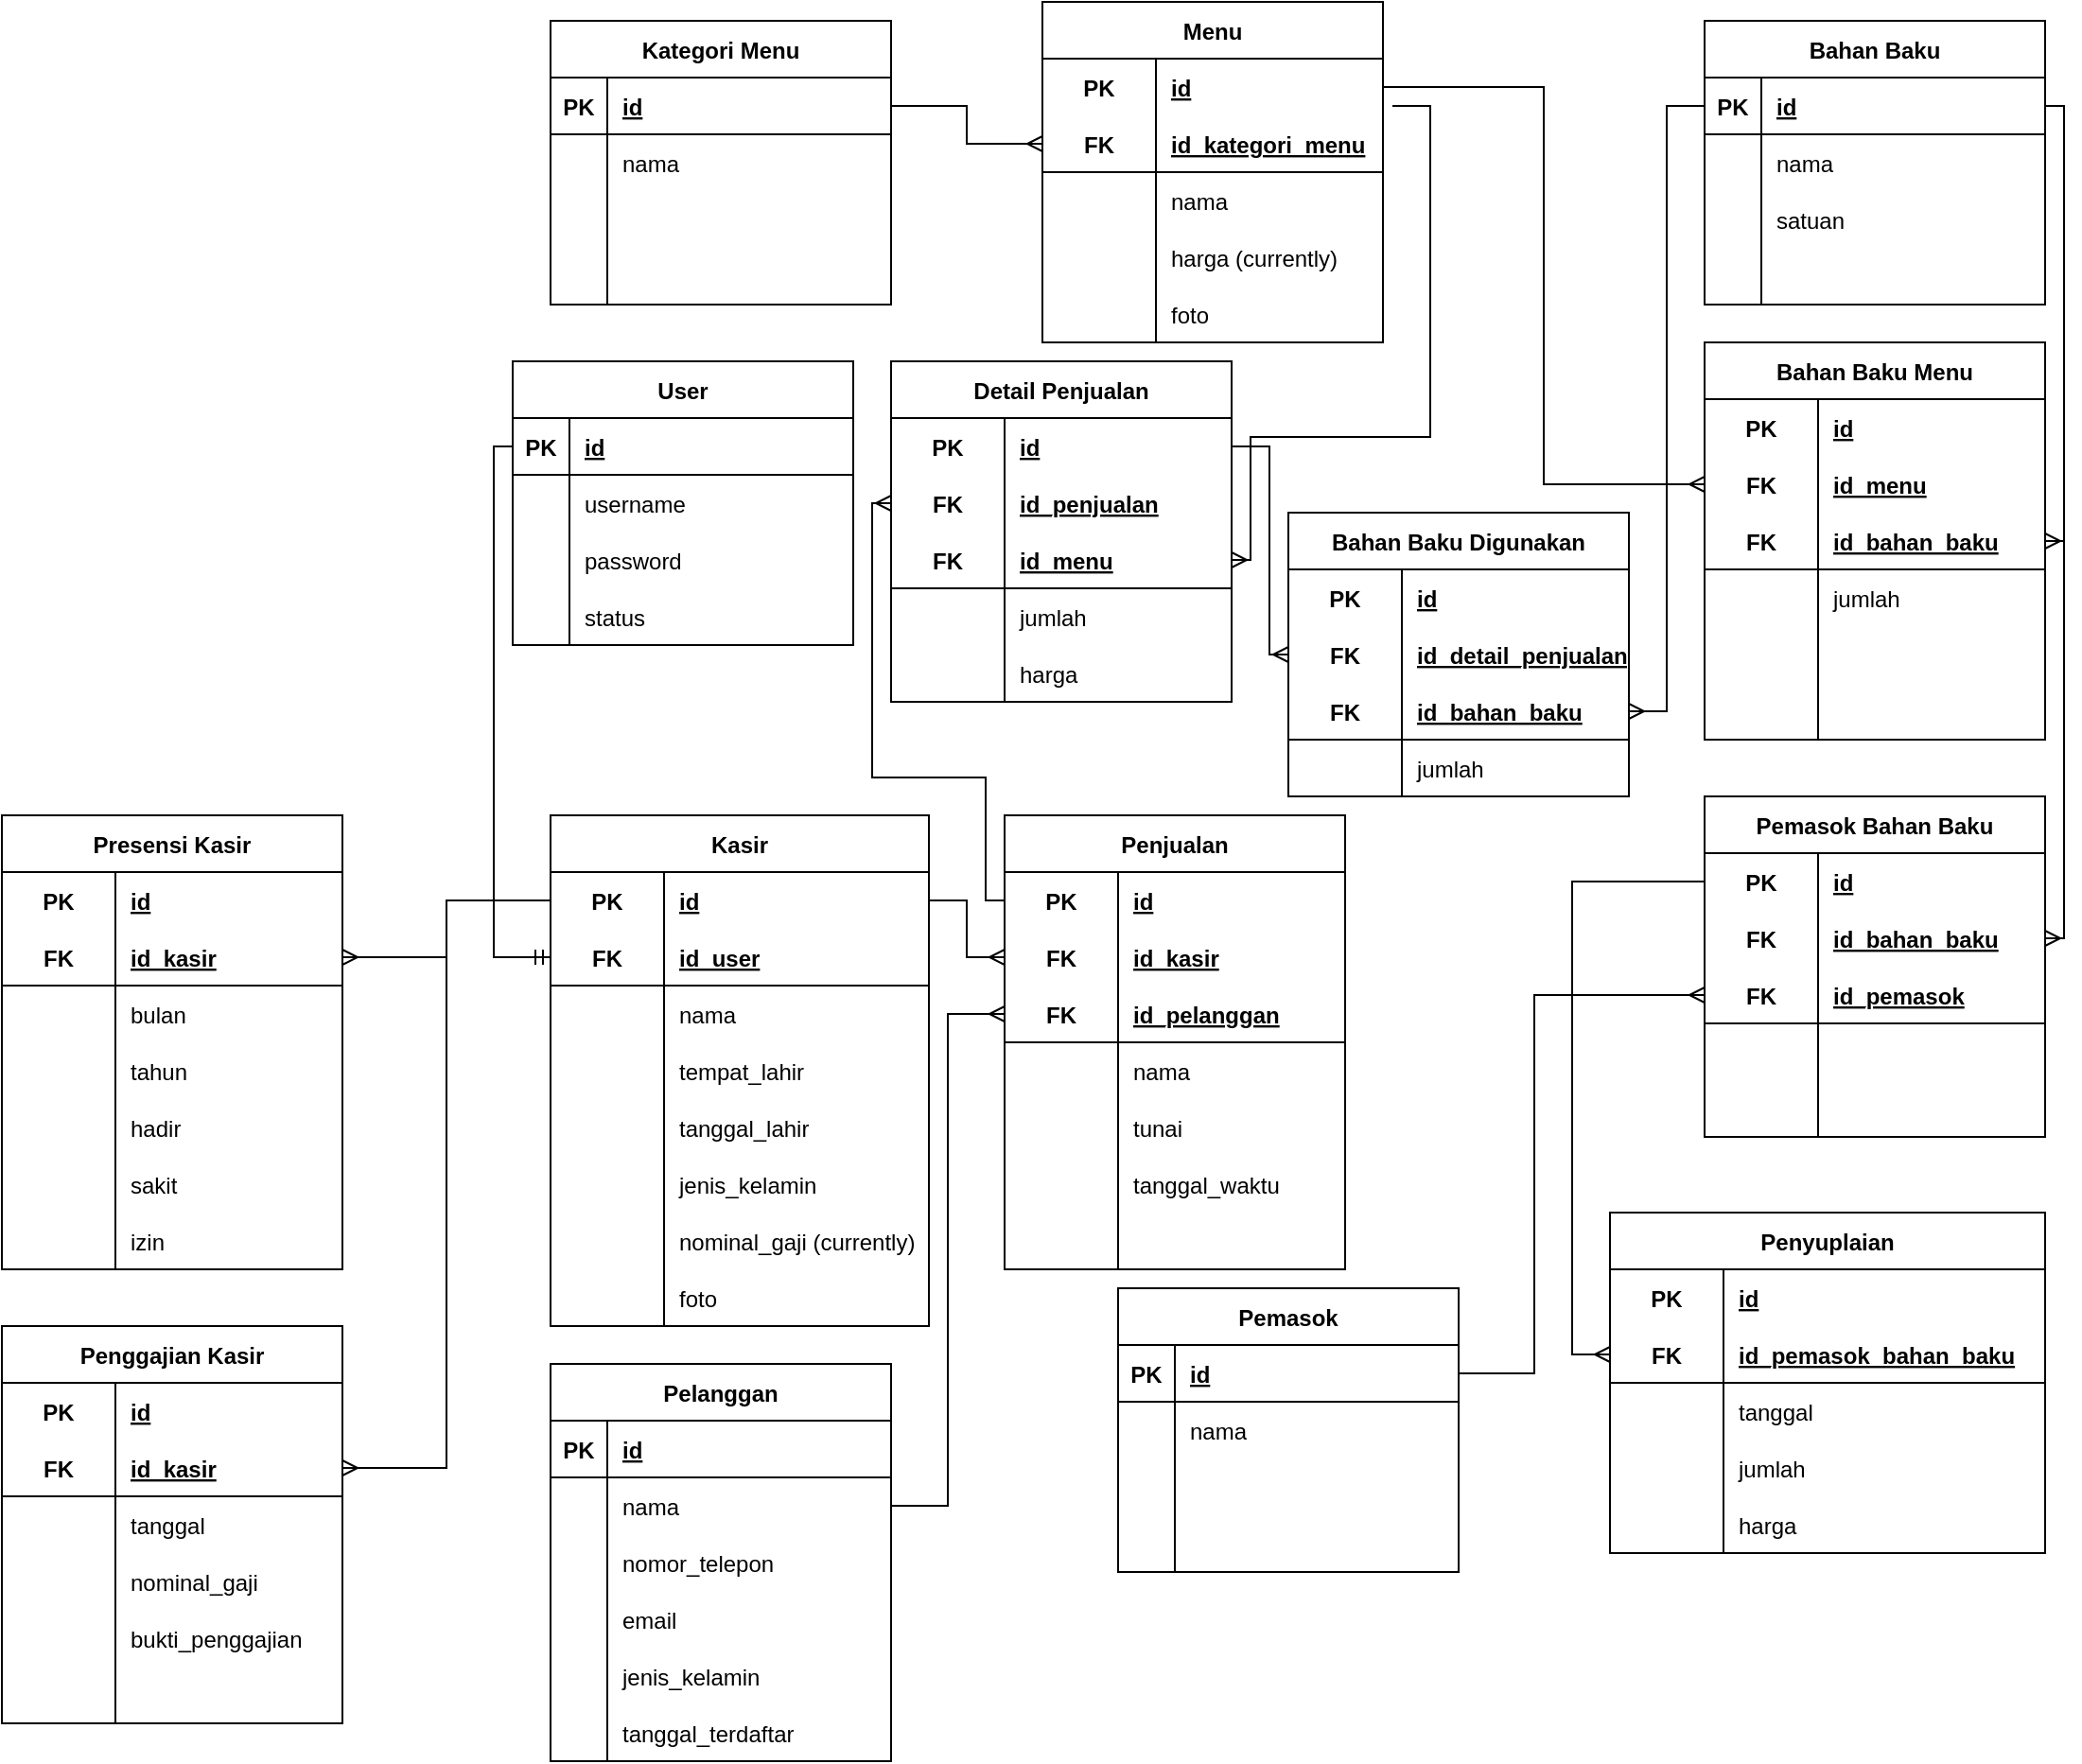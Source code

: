 <mxfile version="21.5.1" type="device">
  <diagram id="0q0fZneWT6Q4fQn7M2M3" name="Page-1">
    <mxGraphModel dx="2835" dy="1278" grid="1" gridSize="10" guides="1" tooltips="1" connect="1" arrows="1" fold="1" page="1" pageScale="1" pageWidth="850" pageHeight="1100" math="0" shadow="0">
      <root>
        <mxCell id="0" />
        <mxCell id="1" parent="0" />
        <mxCell id="_iYc54NsWWR5FqfAmDgz-1" value="User" style="shape=table;startSize=30;container=1;collapsible=1;childLayout=tableLayout;fixedRows=1;rowLines=0;fontStyle=1;align=center;resizeLast=1;" parent="1" vertex="1">
          <mxGeometry x="20" y="310" width="180" height="150" as="geometry" />
        </mxCell>
        <mxCell id="_iYc54NsWWR5FqfAmDgz-2" value="" style="shape=tableRow;horizontal=0;startSize=0;swimlaneHead=0;swimlaneBody=0;fillColor=none;collapsible=0;dropTarget=0;points=[[0,0.5],[1,0.5]];portConstraint=eastwest;top=0;left=0;right=0;bottom=1;" parent="_iYc54NsWWR5FqfAmDgz-1" vertex="1">
          <mxGeometry y="30" width="180" height="30" as="geometry" />
        </mxCell>
        <mxCell id="_iYc54NsWWR5FqfAmDgz-3" value="PK" style="shape=partialRectangle;connectable=0;fillColor=none;top=0;left=0;bottom=0;right=0;fontStyle=1;overflow=hidden;" parent="_iYc54NsWWR5FqfAmDgz-2" vertex="1">
          <mxGeometry width="30" height="30" as="geometry">
            <mxRectangle width="30" height="30" as="alternateBounds" />
          </mxGeometry>
        </mxCell>
        <mxCell id="_iYc54NsWWR5FqfAmDgz-4" value="id" style="shape=partialRectangle;connectable=0;fillColor=none;top=0;left=0;bottom=0;right=0;align=left;spacingLeft=6;fontStyle=5;overflow=hidden;" parent="_iYc54NsWWR5FqfAmDgz-2" vertex="1">
          <mxGeometry x="30" width="150" height="30" as="geometry">
            <mxRectangle width="150" height="30" as="alternateBounds" />
          </mxGeometry>
        </mxCell>
        <mxCell id="_iYc54NsWWR5FqfAmDgz-5" value="" style="shape=tableRow;horizontal=0;startSize=0;swimlaneHead=0;swimlaneBody=0;fillColor=none;collapsible=0;dropTarget=0;points=[[0,0.5],[1,0.5]];portConstraint=eastwest;top=0;left=0;right=0;bottom=0;" parent="_iYc54NsWWR5FqfAmDgz-1" vertex="1">
          <mxGeometry y="60" width="180" height="30" as="geometry" />
        </mxCell>
        <mxCell id="_iYc54NsWWR5FqfAmDgz-6" value="" style="shape=partialRectangle;connectable=0;fillColor=none;top=0;left=0;bottom=0;right=0;editable=1;overflow=hidden;" parent="_iYc54NsWWR5FqfAmDgz-5" vertex="1">
          <mxGeometry width="30" height="30" as="geometry">
            <mxRectangle width="30" height="30" as="alternateBounds" />
          </mxGeometry>
        </mxCell>
        <mxCell id="_iYc54NsWWR5FqfAmDgz-7" value="username" style="shape=partialRectangle;connectable=0;fillColor=none;top=0;left=0;bottom=0;right=0;align=left;spacingLeft=6;overflow=hidden;" parent="_iYc54NsWWR5FqfAmDgz-5" vertex="1">
          <mxGeometry x="30" width="150" height="30" as="geometry">
            <mxRectangle width="150" height="30" as="alternateBounds" />
          </mxGeometry>
        </mxCell>
        <mxCell id="_iYc54NsWWR5FqfAmDgz-8" value="" style="shape=tableRow;horizontal=0;startSize=0;swimlaneHead=0;swimlaneBody=0;fillColor=none;collapsible=0;dropTarget=0;points=[[0,0.5],[1,0.5]];portConstraint=eastwest;top=0;left=0;right=0;bottom=0;" parent="_iYc54NsWWR5FqfAmDgz-1" vertex="1">
          <mxGeometry y="90" width="180" height="30" as="geometry" />
        </mxCell>
        <mxCell id="_iYc54NsWWR5FqfAmDgz-9" value="" style="shape=partialRectangle;connectable=0;fillColor=none;top=0;left=0;bottom=0;right=0;editable=1;overflow=hidden;" parent="_iYc54NsWWR5FqfAmDgz-8" vertex="1">
          <mxGeometry width="30" height="30" as="geometry">
            <mxRectangle width="30" height="30" as="alternateBounds" />
          </mxGeometry>
        </mxCell>
        <mxCell id="_iYc54NsWWR5FqfAmDgz-10" value="password" style="shape=partialRectangle;connectable=0;fillColor=none;top=0;left=0;bottom=0;right=0;align=left;spacingLeft=6;overflow=hidden;" parent="_iYc54NsWWR5FqfAmDgz-8" vertex="1">
          <mxGeometry x="30" width="150" height="30" as="geometry">
            <mxRectangle width="150" height="30" as="alternateBounds" />
          </mxGeometry>
        </mxCell>
        <mxCell id="_iYc54NsWWR5FqfAmDgz-11" value="" style="shape=tableRow;horizontal=0;startSize=0;swimlaneHead=0;swimlaneBody=0;fillColor=none;collapsible=0;dropTarget=0;points=[[0,0.5],[1,0.5]];portConstraint=eastwest;top=0;left=0;right=0;bottom=0;" parent="_iYc54NsWWR5FqfAmDgz-1" vertex="1">
          <mxGeometry y="120" width="180" height="30" as="geometry" />
        </mxCell>
        <mxCell id="_iYc54NsWWR5FqfAmDgz-12" value="" style="shape=partialRectangle;connectable=0;fillColor=none;top=0;left=0;bottom=0;right=0;editable=1;overflow=hidden;" parent="_iYc54NsWWR5FqfAmDgz-11" vertex="1">
          <mxGeometry width="30" height="30" as="geometry">
            <mxRectangle width="30" height="30" as="alternateBounds" />
          </mxGeometry>
        </mxCell>
        <mxCell id="_iYc54NsWWR5FqfAmDgz-13" value="status" style="shape=partialRectangle;connectable=0;fillColor=none;top=0;left=0;bottom=0;right=0;align=left;spacingLeft=6;overflow=hidden;" parent="_iYc54NsWWR5FqfAmDgz-11" vertex="1">
          <mxGeometry x="30" width="150" height="30" as="geometry">
            <mxRectangle width="150" height="30" as="alternateBounds" />
          </mxGeometry>
        </mxCell>
        <mxCell id="_iYc54NsWWR5FqfAmDgz-14" value="Kategori Menu" style="shape=table;startSize=30;container=1;collapsible=1;childLayout=tableLayout;fixedRows=1;rowLines=0;fontStyle=1;align=center;resizeLast=1;" parent="1" vertex="1">
          <mxGeometry x="40" y="130" width="180" height="150" as="geometry" />
        </mxCell>
        <mxCell id="_iYc54NsWWR5FqfAmDgz-15" value="" style="shape=tableRow;horizontal=0;startSize=0;swimlaneHead=0;swimlaneBody=0;fillColor=none;collapsible=0;dropTarget=0;points=[[0,0.5],[1,0.5]];portConstraint=eastwest;top=0;left=0;right=0;bottom=1;" parent="_iYc54NsWWR5FqfAmDgz-14" vertex="1">
          <mxGeometry y="30" width="180" height="30" as="geometry" />
        </mxCell>
        <mxCell id="_iYc54NsWWR5FqfAmDgz-16" value="PK" style="shape=partialRectangle;connectable=0;fillColor=none;top=0;left=0;bottom=0;right=0;fontStyle=1;overflow=hidden;" parent="_iYc54NsWWR5FqfAmDgz-15" vertex="1">
          <mxGeometry width="30" height="30" as="geometry">
            <mxRectangle width="30" height="30" as="alternateBounds" />
          </mxGeometry>
        </mxCell>
        <mxCell id="_iYc54NsWWR5FqfAmDgz-17" value="id" style="shape=partialRectangle;connectable=0;fillColor=none;top=0;left=0;bottom=0;right=0;align=left;spacingLeft=6;fontStyle=5;overflow=hidden;" parent="_iYc54NsWWR5FqfAmDgz-15" vertex="1">
          <mxGeometry x="30" width="150" height="30" as="geometry">
            <mxRectangle width="150" height="30" as="alternateBounds" />
          </mxGeometry>
        </mxCell>
        <mxCell id="_iYc54NsWWR5FqfAmDgz-18" value="" style="shape=tableRow;horizontal=0;startSize=0;swimlaneHead=0;swimlaneBody=0;fillColor=none;collapsible=0;dropTarget=0;points=[[0,0.5],[1,0.5]];portConstraint=eastwest;top=0;left=0;right=0;bottom=0;" parent="_iYc54NsWWR5FqfAmDgz-14" vertex="1">
          <mxGeometry y="60" width="180" height="30" as="geometry" />
        </mxCell>
        <mxCell id="_iYc54NsWWR5FqfAmDgz-19" value="" style="shape=partialRectangle;connectable=0;fillColor=none;top=0;left=0;bottom=0;right=0;editable=1;overflow=hidden;" parent="_iYc54NsWWR5FqfAmDgz-18" vertex="1">
          <mxGeometry width="30" height="30" as="geometry">
            <mxRectangle width="30" height="30" as="alternateBounds" />
          </mxGeometry>
        </mxCell>
        <mxCell id="_iYc54NsWWR5FqfAmDgz-20" value="nama" style="shape=partialRectangle;connectable=0;fillColor=none;top=0;left=0;bottom=0;right=0;align=left;spacingLeft=6;overflow=hidden;" parent="_iYc54NsWWR5FqfAmDgz-18" vertex="1">
          <mxGeometry x="30" width="150" height="30" as="geometry">
            <mxRectangle width="150" height="30" as="alternateBounds" />
          </mxGeometry>
        </mxCell>
        <mxCell id="_iYc54NsWWR5FqfAmDgz-21" value="" style="shape=tableRow;horizontal=0;startSize=0;swimlaneHead=0;swimlaneBody=0;fillColor=none;collapsible=0;dropTarget=0;points=[[0,0.5],[1,0.5]];portConstraint=eastwest;top=0;left=0;right=0;bottom=0;" parent="_iYc54NsWWR5FqfAmDgz-14" vertex="1">
          <mxGeometry y="90" width="180" height="30" as="geometry" />
        </mxCell>
        <mxCell id="_iYc54NsWWR5FqfAmDgz-22" value="" style="shape=partialRectangle;connectable=0;fillColor=none;top=0;left=0;bottom=0;right=0;editable=1;overflow=hidden;" parent="_iYc54NsWWR5FqfAmDgz-21" vertex="1">
          <mxGeometry width="30" height="30" as="geometry">
            <mxRectangle width="30" height="30" as="alternateBounds" />
          </mxGeometry>
        </mxCell>
        <mxCell id="_iYc54NsWWR5FqfAmDgz-23" value="" style="shape=partialRectangle;connectable=0;fillColor=none;top=0;left=0;bottom=0;right=0;align=left;spacingLeft=6;overflow=hidden;" parent="_iYc54NsWWR5FqfAmDgz-21" vertex="1">
          <mxGeometry x="30" width="150" height="30" as="geometry">
            <mxRectangle width="150" height="30" as="alternateBounds" />
          </mxGeometry>
        </mxCell>
        <mxCell id="_iYc54NsWWR5FqfAmDgz-24" value="" style="shape=tableRow;horizontal=0;startSize=0;swimlaneHead=0;swimlaneBody=0;fillColor=none;collapsible=0;dropTarget=0;points=[[0,0.5],[1,0.5]];portConstraint=eastwest;top=0;left=0;right=0;bottom=0;" parent="_iYc54NsWWR5FqfAmDgz-14" vertex="1">
          <mxGeometry y="120" width="180" height="30" as="geometry" />
        </mxCell>
        <mxCell id="_iYc54NsWWR5FqfAmDgz-25" value="" style="shape=partialRectangle;connectable=0;fillColor=none;top=0;left=0;bottom=0;right=0;editable=1;overflow=hidden;" parent="_iYc54NsWWR5FqfAmDgz-24" vertex="1">
          <mxGeometry width="30" height="30" as="geometry">
            <mxRectangle width="30" height="30" as="alternateBounds" />
          </mxGeometry>
        </mxCell>
        <mxCell id="_iYc54NsWWR5FqfAmDgz-26" value="" style="shape=partialRectangle;connectable=0;fillColor=none;top=0;left=0;bottom=0;right=0;align=left;spacingLeft=6;overflow=hidden;" parent="_iYc54NsWWR5FqfAmDgz-24" vertex="1">
          <mxGeometry x="30" width="150" height="30" as="geometry">
            <mxRectangle width="150" height="30" as="alternateBounds" />
          </mxGeometry>
        </mxCell>
        <mxCell id="_iYc54NsWWR5FqfAmDgz-27" value="Menu" style="shape=table;startSize=30;container=1;collapsible=1;childLayout=tableLayout;fixedRows=1;rowLines=0;fontStyle=1;align=center;resizeLast=1;" parent="1" vertex="1">
          <mxGeometry x="300" y="120" width="180" height="180" as="geometry" />
        </mxCell>
        <mxCell id="_iYc54NsWWR5FqfAmDgz-28" value="" style="shape=tableRow;horizontal=0;startSize=0;swimlaneHead=0;swimlaneBody=0;fillColor=none;collapsible=0;dropTarget=0;points=[[0,0.5],[1,0.5]];portConstraint=eastwest;top=0;left=0;right=0;bottom=0;" parent="_iYc54NsWWR5FqfAmDgz-27" vertex="1">
          <mxGeometry y="30" width="180" height="30" as="geometry" />
        </mxCell>
        <mxCell id="_iYc54NsWWR5FqfAmDgz-29" value="PK" style="shape=partialRectangle;connectable=0;fillColor=none;top=0;left=0;bottom=0;right=0;fontStyle=1;overflow=hidden;" parent="_iYc54NsWWR5FqfAmDgz-28" vertex="1">
          <mxGeometry width="60" height="30" as="geometry">
            <mxRectangle width="60" height="30" as="alternateBounds" />
          </mxGeometry>
        </mxCell>
        <mxCell id="_iYc54NsWWR5FqfAmDgz-30" value="id" style="shape=partialRectangle;connectable=0;fillColor=none;top=0;left=0;bottom=0;right=0;align=left;spacingLeft=6;fontStyle=5;overflow=hidden;" parent="_iYc54NsWWR5FqfAmDgz-28" vertex="1">
          <mxGeometry x="60" width="120" height="30" as="geometry">
            <mxRectangle width="120" height="30" as="alternateBounds" />
          </mxGeometry>
        </mxCell>
        <mxCell id="_iYc54NsWWR5FqfAmDgz-31" value="" style="shape=tableRow;horizontal=0;startSize=0;swimlaneHead=0;swimlaneBody=0;fillColor=none;collapsible=0;dropTarget=0;points=[[0,0.5],[1,0.5]];portConstraint=eastwest;top=0;left=0;right=0;bottom=1;" parent="_iYc54NsWWR5FqfAmDgz-27" vertex="1">
          <mxGeometry y="60" width="180" height="30" as="geometry" />
        </mxCell>
        <mxCell id="_iYc54NsWWR5FqfAmDgz-32" value="FK" style="shape=partialRectangle;connectable=0;fillColor=none;top=0;left=0;bottom=0;right=0;fontStyle=1;overflow=hidden;" parent="_iYc54NsWWR5FqfAmDgz-31" vertex="1">
          <mxGeometry width="60" height="30" as="geometry">
            <mxRectangle width="60" height="30" as="alternateBounds" />
          </mxGeometry>
        </mxCell>
        <mxCell id="_iYc54NsWWR5FqfAmDgz-33" value="id_kategori_menu" style="shape=partialRectangle;connectable=0;fillColor=none;top=0;left=0;bottom=0;right=0;align=left;spacingLeft=6;fontStyle=5;overflow=hidden;" parent="_iYc54NsWWR5FqfAmDgz-31" vertex="1">
          <mxGeometry x="60" width="120" height="30" as="geometry">
            <mxRectangle width="120" height="30" as="alternateBounds" />
          </mxGeometry>
        </mxCell>
        <mxCell id="_iYc54NsWWR5FqfAmDgz-34" value="" style="shape=tableRow;horizontal=0;startSize=0;swimlaneHead=0;swimlaneBody=0;fillColor=none;collapsible=0;dropTarget=0;points=[[0,0.5],[1,0.5]];portConstraint=eastwest;top=0;left=0;right=0;bottom=0;" parent="_iYc54NsWWR5FqfAmDgz-27" vertex="1">
          <mxGeometry y="90" width="180" height="30" as="geometry" />
        </mxCell>
        <mxCell id="_iYc54NsWWR5FqfAmDgz-35" value="" style="shape=partialRectangle;connectable=0;fillColor=none;top=0;left=0;bottom=0;right=0;editable=1;overflow=hidden;" parent="_iYc54NsWWR5FqfAmDgz-34" vertex="1">
          <mxGeometry width="60" height="30" as="geometry">
            <mxRectangle width="60" height="30" as="alternateBounds" />
          </mxGeometry>
        </mxCell>
        <mxCell id="_iYc54NsWWR5FqfAmDgz-36" value="nama" style="shape=partialRectangle;connectable=0;fillColor=none;top=0;left=0;bottom=0;right=0;align=left;spacingLeft=6;overflow=hidden;" parent="_iYc54NsWWR5FqfAmDgz-34" vertex="1">
          <mxGeometry x="60" width="120" height="30" as="geometry">
            <mxRectangle width="120" height="30" as="alternateBounds" />
          </mxGeometry>
        </mxCell>
        <mxCell id="_iYc54NsWWR5FqfAmDgz-78" value="" style="shape=tableRow;horizontal=0;startSize=0;swimlaneHead=0;swimlaneBody=0;fillColor=none;collapsible=0;dropTarget=0;points=[[0,0.5],[1,0.5]];portConstraint=eastwest;top=0;left=0;right=0;bottom=0;" parent="_iYc54NsWWR5FqfAmDgz-27" vertex="1">
          <mxGeometry y="120" width="180" height="30" as="geometry" />
        </mxCell>
        <mxCell id="_iYc54NsWWR5FqfAmDgz-79" value="" style="shape=partialRectangle;connectable=0;fillColor=none;top=0;left=0;bottom=0;right=0;editable=1;overflow=hidden;" parent="_iYc54NsWWR5FqfAmDgz-78" vertex="1">
          <mxGeometry width="60" height="30" as="geometry">
            <mxRectangle width="60" height="30" as="alternateBounds" />
          </mxGeometry>
        </mxCell>
        <mxCell id="_iYc54NsWWR5FqfAmDgz-80" value="harga (currently)" style="shape=partialRectangle;connectable=0;fillColor=none;top=0;left=0;bottom=0;right=0;align=left;spacingLeft=6;overflow=hidden;" parent="_iYc54NsWWR5FqfAmDgz-78" vertex="1">
          <mxGeometry x="60" width="120" height="30" as="geometry">
            <mxRectangle width="120" height="30" as="alternateBounds" />
          </mxGeometry>
        </mxCell>
        <mxCell id="_iYc54NsWWR5FqfAmDgz-37" value="" style="shape=tableRow;horizontal=0;startSize=0;swimlaneHead=0;swimlaneBody=0;fillColor=none;collapsible=0;dropTarget=0;points=[[0,0.5],[1,0.5]];portConstraint=eastwest;top=0;left=0;right=0;bottom=0;" parent="_iYc54NsWWR5FqfAmDgz-27" vertex="1">
          <mxGeometry y="150" width="180" height="30" as="geometry" />
        </mxCell>
        <mxCell id="_iYc54NsWWR5FqfAmDgz-38" value="" style="shape=partialRectangle;connectable=0;fillColor=none;top=0;left=0;bottom=0;right=0;editable=1;overflow=hidden;" parent="_iYc54NsWWR5FqfAmDgz-37" vertex="1">
          <mxGeometry width="60" height="30" as="geometry">
            <mxRectangle width="60" height="30" as="alternateBounds" />
          </mxGeometry>
        </mxCell>
        <mxCell id="_iYc54NsWWR5FqfAmDgz-39" value="foto" style="shape=partialRectangle;connectable=0;fillColor=none;top=0;left=0;bottom=0;right=0;align=left;spacingLeft=6;overflow=hidden;" parent="_iYc54NsWWR5FqfAmDgz-37" vertex="1">
          <mxGeometry x="60" width="120" height="30" as="geometry">
            <mxRectangle width="120" height="30" as="alternateBounds" />
          </mxGeometry>
        </mxCell>
        <mxCell id="_iYc54NsWWR5FqfAmDgz-40" value="Kasir" style="shape=table;startSize=30;container=1;collapsible=1;childLayout=tableLayout;fixedRows=1;rowLines=0;fontStyle=1;align=center;resizeLast=1;" parent="1" vertex="1">
          <mxGeometry x="40" y="550" width="200" height="270" as="geometry" />
        </mxCell>
        <mxCell id="_iYc54NsWWR5FqfAmDgz-41" value="" style="shape=tableRow;horizontal=0;startSize=0;swimlaneHead=0;swimlaneBody=0;fillColor=none;collapsible=0;dropTarget=0;points=[[0,0.5],[1,0.5]];portConstraint=eastwest;top=0;left=0;right=0;bottom=0;" parent="_iYc54NsWWR5FqfAmDgz-40" vertex="1">
          <mxGeometry y="30" width="200" height="30" as="geometry" />
        </mxCell>
        <mxCell id="_iYc54NsWWR5FqfAmDgz-42" value="PK" style="shape=partialRectangle;connectable=0;fillColor=none;top=0;left=0;bottom=0;right=0;fontStyle=1;overflow=hidden;" parent="_iYc54NsWWR5FqfAmDgz-41" vertex="1">
          <mxGeometry width="60" height="30" as="geometry">
            <mxRectangle width="60" height="30" as="alternateBounds" />
          </mxGeometry>
        </mxCell>
        <mxCell id="_iYc54NsWWR5FqfAmDgz-43" value="id" style="shape=partialRectangle;connectable=0;fillColor=none;top=0;left=0;bottom=0;right=0;align=left;spacingLeft=6;fontStyle=5;overflow=hidden;" parent="_iYc54NsWWR5FqfAmDgz-41" vertex="1">
          <mxGeometry x="60" width="140" height="30" as="geometry">
            <mxRectangle width="140" height="30" as="alternateBounds" />
          </mxGeometry>
        </mxCell>
        <mxCell id="_iYc54NsWWR5FqfAmDgz-44" value="" style="shape=tableRow;horizontal=0;startSize=0;swimlaneHead=0;swimlaneBody=0;fillColor=none;collapsible=0;dropTarget=0;points=[[0,0.5],[1,0.5]];portConstraint=eastwest;top=0;left=0;right=0;bottom=1;" parent="_iYc54NsWWR5FqfAmDgz-40" vertex="1">
          <mxGeometry y="60" width="200" height="30" as="geometry" />
        </mxCell>
        <mxCell id="_iYc54NsWWR5FqfAmDgz-45" value="FK" style="shape=partialRectangle;connectable=0;fillColor=none;top=0;left=0;bottom=0;right=0;fontStyle=1;overflow=hidden;" parent="_iYc54NsWWR5FqfAmDgz-44" vertex="1">
          <mxGeometry width="60" height="30" as="geometry">
            <mxRectangle width="60" height="30" as="alternateBounds" />
          </mxGeometry>
        </mxCell>
        <mxCell id="_iYc54NsWWR5FqfAmDgz-46" value="id_user" style="shape=partialRectangle;connectable=0;fillColor=none;top=0;left=0;bottom=0;right=0;align=left;spacingLeft=6;fontStyle=5;overflow=hidden;" parent="_iYc54NsWWR5FqfAmDgz-44" vertex="1">
          <mxGeometry x="60" width="140" height="30" as="geometry">
            <mxRectangle width="140" height="30" as="alternateBounds" />
          </mxGeometry>
        </mxCell>
        <mxCell id="_iYc54NsWWR5FqfAmDgz-47" value="" style="shape=tableRow;horizontal=0;startSize=0;swimlaneHead=0;swimlaneBody=0;fillColor=none;collapsible=0;dropTarget=0;points=[[0,0.5],[1,0.5]];portConstraint=eastwest;top=0;left=0;right=0;bottom=0;" parent="_iYc54NsWWR5FqfAmDgz-40" vertex="1">
          <mxGeometry y="90" width="200" height="30" as="geometry" />
        </mxCell>
        <mxCell id="_iYc54NsWWR5FqfAmDgz-48" value="" style="shape=partialRectangle;connectable=0;fillColor=none;top=0;left=0;bottom=0;right=0;editable=1;overflow=hidden;" parent="_iYc54NsWWR5FqfAmDgz-47" vertex="1">
          <mxGeometry width="60" height="30" as="geometry">
            <mxRectangle width="60" height="30" as="alternateBounds" />
          </mxGeometry>
        </mxCell>
        <mxCell id="_iYc54NsWWR5FqfAmDgz-49" value="nama" style="shape=partialRectangle;connectable=0;fillColor=none;top=0;left=0;bottom=0;right=0;align=left;spacingLeft=6;overflow=hidden;" parent="_iYc54NsWWR5FqfAmDgz-47" vertex="1">
          <mxGeometry x="60" width="140" height="30" as="geometry">
            <mxRectangle width="140" height="30" as="alternateBounds" />
          </mxGeometry>
        </mxCell>
        <mxCell id="_iYc54NsWWR5FqfAmDgz-50" value="" style="shape=tableRow;horizontal=0;startSize=0;swimlaneHead=0;swimlaneBody=0;fillColor=none;collapsible=0;dropTarget=0;points=[[0,0.5],[1,0.5]];portConstraint=eastwest;top=0;left=0;right=0;bottom=0;" parent="_iYc54NsWWR5FqfAmDgz-40" vertex="1">
          <mxGeometry y="120" width="200" height="30" as="geometry" />
        </mxCell>
        <mxCell id="_iYc54NsWWR5FqfAmDgz-51" value="" style="shape=partialRectangle;connectable=0;fillColor=none;top=0;left=0;bottom=0;right=0;editable=1;overflow=hidden;" parent="_iYc54NsWWR5FqfAmDgz-50" vertex="1">
          <mxGeometry width="60" height="30" as="geometry">
            <mxRectangle width="60" height="30" as="alternateBounds" />
          </mxGeometry>
        </mxCell>
        <mxCell id="_iYc54NsWWR5FqfAmDgz-52" value="tempat_lahir" style="shape=partialRectangle;connectable=0;fillColor=none;top=0;left=0;bottom=0;right=0;align=left;spacingLeft=6;overflow=hidden;" parent="_iYc54NsWWR5FqfAmDgz-50" vertex="1">
          <mxGeometry x="60" width="140" height="30" as="geometry">
            <mxRectangle width="140" height="30" as="alternateBounds" />
          </mxGeometry>
        </mxCell>
        <mxCell id="_iYc54NsWWR5FqfAmDgz-53" value="" style="shape=tableRow;horizontal=0;startSize=0;swimlaneHead=0;swimlaneBody=0;fillColor=none;collapsible=0;dropTarget=0;points=[[0,0.5],[1,0.5]];portConstraint=eastwest;top=0;left=0;right=0;bottom=0;" parent="_iYc54NsWWR5FqfAmDgz-40" vertex="1">
          <mxGeometry y="150" width="200" height="30" as="geometry" />
        </mxCell>
        <mxCell id="_iYc54NsWWR5FqfAmDgz-54" value="" style="shape=partialRectangle;connectable=0;fillColor=none;top=0;left=0;bottom=0;right=0;editable=1;overflow=hidden;" parent="_iYc54NsWWR5FqfAmDgz-53" vertex="1">
          <mxGeometry width="60" height="30" as="geometry">
            <mxRectangle width="60" height="30" as="alternateBounds" />
          </mxGeometry>
        </mxCell>
        <mxCell id="_iYc54NsWWR5FqfAmDgz-55" value="tanggal_lahir" style="shape=partialRectangle;connectable=0;fillColor=none;top=0;left=0;bottom=0;right=0;align=left;spacingLeft=6;overflow=hidden;" parent="_iYc54NsWWR5FqfAmDgz-53" vertex="1">
          <mxGeometry x="60" width="140" height="30" as="geometry">
            <mxRectangle width="140" height="30" as="alternateBounds" />
          </mxGeometry>
        </mxCell>
        <mxCell id="_iYc54NsWWR5FqfAmDgz-56" value="" style="shape=tableRow;horizontal=0;startSize=0;swimlaneHead=0;swimlaneBody=0;fillColor=none;collapsible=0;dropTarget=0;points=[[0,0.5],[1,0.5]];portConstraint=eastwest;top=0;left=0;right=0;bottom=0;" parent="_iYc54NsWWR5FqfAmDgz-40" vertex="1">
          <mxGeometry y="180" width="200" height="30" as="geometry" />
        </mxCell>
        <mxCell id="_iYc54NsWWR5FqfAmDgz-57" value="" style="shape=partialRectangle;connectable=0;fillColor=none;top=0;left=0;bottom=0;right=0;editable=1;overflow=hidden;" parent="_iYc54NsWWR5FqfAmDgz-56" vertex="1">
          <mxGeometry width="60" height="30" as="geometry">
            <mxRectangle width="60" height="30" as="alternateBounds" />
          </mxGeometry>
        </mxCell>
        <mxCell id="_iYc54NsWWR5FqfAmDgz-58" value="jenis_kelamin" style="shape=partialRectangle;connectable=0;fillColor=none;top=0;left=0;bottom=0;right=0;align=left;spacingLeft=6;overflow=hidden;" parent="_iYc54NsWWR5FqfAmDgz-56" vertex="1">
          <mxGeometry x="60" width="140" height="30" as="geometry">
            <mxRectangle width="140" height="30" as="alternateBounds" />
          </mxGeometry>
        </mxCell>
        <mxCell id="46GwVcla23ng4Ad41rJu-48" value="" style="shape=tableRow;horizontal=0;startSize=0;swimlaneHead=0;swimlaneBody=0;fillColor=none;collapsible=0;dropTarget=0;points=[[0,0.5],[1,0.5]];portConstraint=eastwest;top=0;left=0;right=0;bottom=0;" parent="_iYc54NsWWR5FqfAmDgz-40" vertex="1">
          <mxGeometry y="210" width="200" height="30" as="geometry" />
        </mxCell>
        <mxCell id="46GwVcla23ng4Ad41rJu-49" value="" style="shape=partialRectangle;connectable=0;fillColor=none;top=0;left=0;bottom=0;right=0;editable=1;overflow=hidden;" parent="46GwVcla23ng4Ad41rJu-48" vertex="1">
          <mxGeometry width="60" height="30" as="geometry">
            <mxRectangle width="60" height="30" as="alternateBounds" />
          </mxGeometry>
        </mxCell>
        <mxCell id="46GwVcla23ng4Ad41rJu-50" value="nominal_gaji (currently)" style="shape=partialRectangle;connectable=0;fillColor=none;top=0;left=0;bottom=0;right=0;align=left;spacingLeft=6;overflow=hidden;" parent="46GwVcla23ng4Ad41rJu-48" vertex="1">
          <mxGeometry x="60" width="140" height="30" as="geometry">
            <mxRectangle width="140" height="30" as="alternateBounds" />
          </mxGeometry>
        </mxCell>
        <mxCell id="_iYc54NsWWR5FqfAmDgz-59" value="" style="shape=tableRow;horizontal=0;startSize=0;swimlaneHead=0;swimlaneBody=0;fillColor=none;collapsible=0;dropTarget=0;points=[[0,0.5],[1,0.5]];portConstraint=eastwest;top=0;left=0;right=0;bottom=0;" parent="_iYc54NsWWR5FqfAmDgz-40" vertex="1">
          <mxGeometry y="240" width="200" height="30" as="geometry" />
        </mxCell>
        <mxCell id="_iYc54NsWWR5FqfAmDgz-60" value="" style="shape=partialRectangle;connectable=0;fillColor=none;top=0;left=0;bottom=0;right=0;editable=1;overflow=hidden;" parent="_iYc54NsWWR5FqfAmDgz-59" vertex="1">
          <mxGeometry width="60" height="30" as="geometry">
            <mxRectangle width="60" height="30" as="alternateBounds" />
          </mxGeometry>
        </mxCell>
        <mxCell id="_iYc54NsWWR5FqfAmDgz-61" value="foto" style="shape=partialRectangle;connectable=0;fillColor=none;top=0;left=0;bottom=0;right=0;align=left;spacingLeft=6;overflow=hidden;" parent="_iYc54NsWWR5FqfAmDgz-59" vertex="1">
          <mxGeometry x="60" width="140" height="30" as="geometry">
            <mxRectangle width="140" height="30" as="alternateBounds" />
          </mxGeometry>
        </mxCell>
        <mxCell id="_iYc54NsWWR5FqfAmDgz-81" value="Penjualan" style="shape=table;startSize=30;container=1;collapsible=1;childLayout=tableLayout;fixedRows=1;rowLines=0;fontStyle=1;align=center;resizeLast=1;" parent="1" vertex="1">
          <mxGeometry x="280" y="550" width="180" height="240" as="geometry" />
        </mxCell>
        <mxCell id="_iYc54NsWWR5FqfAmDgz-82" value="" style="shape=tableRow;horizontal=0;startSize=0;swimlaneHead=0;swimlaneBody=0;fillColor=none;collapsible=0;dropTarget=0;points=[[0,0.5],[1,0.5]];portConstraint=eastwest;top=0;left=0;right=0;bottom=0;" parent="_iYc54NsWWR5FqfAmDgz-81" vertex="1">
          <mxGeometry y="30" width="180" height="30" as="geometry" />
        </mxCell>
        <mxCell id="_iYc54NsWWR5FqfAmDgz-83" value="PK" style="shape=partialRectangle;connectable=0;fillColor=none;top=0;left=0;bottom=0;right=0;fontStyle=1;overflow=hidden;" parent="_iYc54NsWWR5FqfAmDgz-82" vertex="1">
          <mxGeometry width="60" height="30" as="geometry">
            <mxRectangle width="60" height="30" as="alternateBounds" />
          </mxGeometry>
        </mxCell>
        <mxCell id="_iYc54NsWWR5FqfAmDgz-84" value="id" style="shape=partialRectangle;connectable=0;fillColor=none;top=0;left=0;bottom=0;right=0;align=left;spacingLeft=6;fontStyle=5;overflow=hidden;" parent="_iYc54NsWWR5FqfAmDgz-82" vertex="1">
          <mxGeometry x="60" width="120" height="30" as="geometry">
            <mxRectangle width="120" height="30" as="alternateBounds" />
          </mxGeometry>
        </mxCell>
        <mxCell id="MlNmQOPpQyH6djEA6P75-31" value="" style="shape=tableRow;horizontal=0;startSize=0;swimlaneHead=0;swimlaneBody=0;fillColor=none;collapsible=0;dropTarget=0;points=[[0,0.5],[1,0.5]];portConstraint=eastwest;top=0;left=0;right=0;bottom=0;" parent="_iYc54NsWWR5FqfAmDgz-81" vertex="1">
          <mxGeometry y="60" width="180" height="30" as="geometry" />
        </mxCell>
        <mxCell id="MlNmQOPpQyH6djEA6P75-32" value="FK" style="shape=partialRectangle;connectable=0;fillColor=none;top=0;left=0;bottom=0;right=0;fontStyle=1;overflow=hidden;" parent="MlNmQOPpQyH6djEA6P75-31" vertex="1">
          <mxGeometry width="60" height="30" as="geometry">
            <mxRectangle width="60" height="30" as="alternateBounds" />
          </mxGeometry>
        </mxCell>
        <mxCell id="MlNmQOPpQyH6djEA6P75-33" value="id_kasir" style="shape=partialRectangle;connectable=0;fillColor=none;top=0;left=0;bottom=0;right=0;align=left;spacingLeft=6;fontStyle=5;overflow=hidden;" parent="MlNmQOPpQyH6djEA6P75-31" vertex="1">
          <mxGeometry x="60" width="120" height="30" as="geometry">
            <mxRectangle width="120" height="30" as="alternateBounds" />
          </mxGeometry>
        </mxCell>
        <mxCell id="_iYc54NsWWR5FqfAmDgz-85" value="" style="shape=tableRow;horizontal=0;startSize=0;swimlaneHead=0;swimlaneBody=0;fillColor=none;collapsible=0;dropTarget=0;points=[[0,0.5],[1,0.5]];portConstraint=eastwest;top=0;left=0;right=0;bottom=1;" parent="_iYc54NsWWR5FqfAmDgz-81" vertex="1">
          <mxGeometry y="90" width="180" height="30" as="geometry" />
        </mxCell>
        <mxCell id="_iYc54NsWWR5FqfAmDgz-86" value="FK" style="shape=partialRectangle;connectable=0;fillColor=none;top=0;left=0;bottom=0;right=0;fontStyle=1;overflow=hidden;" parent="_iYc54NsWWR5FqfAmDgz-85" vertex="1">
          <mxGeometry width="60" height="30" as="geometry">
            <mxRectangle width="60" height="30" as="alternateBounds" />
          </mxGeometry>
        </mxCell>
        <mxCell id="_iYc54NsWWR5FqfAmDgz-87" value="id_pelanggan" style="shape=partialRectangle;connectable=0;fillColor=none;top=0;left=0;bottom=0;right=0;align=left;spacingLeft=6;fontStyle=5;overflow=hidden;" parent="_iYc54NsWWR5FqfAmDgz-85" vertex="1">
          <mxGeometry x="60" width="120" height="30" as="geometry">
            <mxRectangle width="120" height="30" as="alternateBounds" />
          </mxGeometry>
        </mxCell>
        <mxCell id="_iYc54NsWWR5FqfAmDgz-88" value="" style="shape=tableRow;horizontal=0;startSize=0;swimlaneHead=0;swimlaneBody=0;fillColor=none;collapsible=0;dropTarget=0;points=[[0,0.5],[1,0.5]];portConstraint=eastwest;top=0;left=0;right=0;bottom=0;" parent="_iYc54NsWWR5FqfAmDgz-81" vertex="1">
          <mxGeometry y="120" width="180" height="30" as="geometry" />
        </mxCell>
        <mxCell id="_iYc54NsWWR5FqfAmDgz-89" value="" style="shape=partialRectangle;connectable=0;fillColor=none;top=0;left=0;bottom=0;right=0;editable=1;overflow=hidden;" parent="_iYc54NsWWR5FqfAmDgz-88" vertex="1">
          <mxGeometry width="60" height="30" as="geometry">
            <mxRectangle width="60" height="30" as="alternateBounds" />
          </mxGeometry>
        </mxCell>
        <mxCell id="_iYc54NsWWR5FqfAmDgz-90" value="nama" style="shape=partialRectangle;connectable=0;fillColor=none;top=0;left=0;bottom=0;right=0;align=left;spacingLeft=6;overflow=hidden;" parent="_iYc54NsWWR5FqfAmDgz-88" vertex="1">
          <mxGeometry x="60" width="120" height="30" as="geometry">
            <mxRectangle width="120" height="30" as="alternateBounds" />
          </mxGeometry>
        </mxCell>
        <mxCell id="MlNmQOPpQyH6djEA6P75-34" value="" style="shape=tableRow;horizontal=0;startSize=0;swimlaneHead=0;swimlaneBody=0;fillColor=none;collapsible=0;dropTarget=0;points=[[0,0.5],[1,0.5]];portConstraint=eastwest;top=0;left=0;right=0;bottom=0;" parent="_iYc54NsWWR5FqfAmDgz-81" vertex="1">
          <mxGeometry y="150" width="180" height="30" as="geometry" />
        </mxCell>
        <mxCell id="MlNmQOPpQyH6djEA6P75-35" value="" style="shape=partialRectangle;connectable=0;fillColor=none;top=0;left=0;bottom=0;right=0;editable=1;overflow=hidden;" parent="MlNmQOPpQyH6djEA6P75-34" vertex="1">
          <mxGeometry width="60" height="30" as="geometry">
            <mxRectangle width="60" height="30" as="alternateBounds" />
          </mxGeometry>
        </mxCell>
        <mxCell id="MlNmQOPpQyH6djEA6P75-36" value="tunai" style="shape=partialRectangle;connectable=0;fillColor=none;top=0;left=0;bottom=0;right=0;align=left;spacingLeft=6;overflow=hidden;" parent="MlNmQOPpQyH6djEA6P75-34" vertex="1">
          <mxGeometry x="60" width="120" height="30" as="geometry">
            <mxRectangle width="120" height="30" as="alternateBounds" />
          </mxGeometry>
        </mxCell>
        <mxCell id="_iYc54NsWWR5FqfAmDgz-91" value="" style="shape=tableRow;horizontal=0;startSize=0;swimlaneHead=0;swimlaneBody=0;fillColor=none;collapsible=0;dropTarget=0;points=[[0,0.5],[1,0.5]];portConstraint=eastwest;top=0;left=0;right=0;bottom=0;" parent="_iYc54NsWWR5FqfAmDgz-81" vertex="1">
          <mxGeometry y="180" width="180" height="30" as="geometry" />
        </mxCell>
        <mxCell id="_iYc54NsWWR5FqfAmDgz-92" value="" style="shape=partialRectangle;connectable=0;fillColor=none;top=0;left=0;bottom=0;right=0;editable=1;overflow=hidden;" parent="_iYc54NsWWR5FqfAmDgz-91" vertex="1">
          <mxGeometry width="60" height="30" as="geometry">
            <mxRectangle width="60" height="30" as="alternateBounds" />
          </mxGeometry>
        </mxCell>
        <mxCell id="_iYc54NsWWR5FqfAmDgz-93" value="tanggal_waktu" style="shape=partialRectangle;connectable=0;fillColor=none;top=0;left=0;bottom=0;right=0;align=left;spacingLeft=6;overflow=hidden;" parent="_iYc54NsWWR5FqfAmDgz-91" vertex="1">
          <mxGeometry x="60" width="120" height="30" as="geometry">
            <mxRectangle width="120" height="30" as="alternateBounds" />
          </mxGeometry>
        </mxCell>
        <mxCell id="_iYc54NsWWR5FqfAmDgz-94" value="" style="shape=tableRow;horizontal=0;startSize=0;swimlaneHead=0;swimlaneBody=0;fillColor=none;collapsible=0;dropTarget=0;points=[[0,0.5],[1,0.5]];portConstraint=eastwest;top=0;left=0;right=0;bottom=0;" parent="_iYc54NsWWR5FqfAmDgz-81" vertex="1">
          <mxGeometry y="210" width="180" height="30" as="geometry" />
        </mxCell>
        <mxCell id="_iYc54NsWWR5FqfAmDgz-95" value="" style="shape=partialRectangle;connectable=0;fillColor=none;top=0;left=0;bottom=0;right=0;editable=1;overflow=hidden;" parent="_iYc54NsWWR5FqfAmDgz-94" vertex="1">
          <mxGeometry width="60" height="30" as="geometry">
            <mxRectangle width="60" height="30" as="alternateBounds" />
          </mxGeometry>
        </mxCell>
        <mxCell id="_iYc54NsWWR5FqfAmDgz-96" value="" style="shape=partialRectangle;connectable=0;fillColor=none;top=0;left=0;bottom=0;right=0;align=left;spacingLeft=6;overflow=hidden;" parent="_iYc54NsWWR5FqfAmDgz-94" vertex="1">
          <mxGeometry x="60" width="120" height="30" as="geometry">
            <mxRectangle width="120" height="30" as="alternateBounds" />
          </mxGeometry>
        </mxCell>
        <mxCell id="_iYc54NsWWR5FqfAmDgz-142" value="Penyuplaian" style="shape=table;startSize=30;container=1;collapsible=1;childLayout=tableLayout;fixedRows=1;rowLines=0;fontStyle=1;align=center;resizeLast=1;" parent="1" vertex="1">
          <mxGeometry x="600" y="760" width="230" height="180" as="geometry" />
        </mxCell>
        <mxCell id="_iYc54NsWWR5FqfAmDgz-143" value="" style="shape=tableRow;horizontal=0;startSize=0;swimlaneHead=0;swimlaneBody=0;fillColor=none;collapsible=0;dropTarget=0;points=[[0,0.5],[1,0.5]];portConstraint=eastwest;top=0;left=0;right=0;bottom=0;" parent="_iYc54NsWWR5FqfAmDgz-142" vertex="1">
          <mxGeometry y="30" width="230" height="30" as="geometry" />
        </mxCell>
        <mxCell id="_iYc54NsWWR5FqfAmDgz-144" value="PK" style="shape=partialRectangle;connectable=0;fillColor=none;top=0;left=0;bottom=0;right=0;fontStyle=1;overflow=hidden;" parent="_iYc54NsWWR5FqfAmDgz-143" vertex="1">
          <mxGeometry width="60" height="30" as="geometry">
            <mxRectangle width="60" height="30" as="alternateBounds" />
          </mxGeometry>
        </mxCell>
        <mxCell id="_iYc54NsWWR5FqfAmDgz-145" value="id" style="shape=partialRectangle;connectable=0;fillColor=none;top=0;left=0;bottom=0;right=0;align=left;spacingLeft=6;fontStyle=5;overflow=hidden;" parent="_iYc54NsWWR5FqfAmDgz-143" vertex="1">
          <mxGeometry x="60" width="170" height="30" as="geometry">
            <mxRectangle width="170" height="30" as="alternateBounds" />
          </mxGeometry>
        </mxCell>
        <mxCell id="_iYc54NsWWR5FqfAmDgz-146" value="" style="shape=tableRow;horizontal=0;startSize=0;swimlaneHead=0;swimlaneBody=0;fillColor=none;collapsible=0;dropTarget=0;points=[[0,0.5],[1,0.5]];portConstraint=eastwest;top=0;left=0;right=0;bottom=1;" parent="_iYc54NsWWR5FqfAmDgz-142" vertex="1">
          <mxGeometry y="60" width="230" height="30" as="geometry" />
        </mxCell>
        <mxCell id="_iYc54NsWWR5FqfAmDgz-147" value="FK" style="shape=partialRectangle;connectable=0;fillColor=none;top=0;left=0;bottom=0;right=0;fontStyle=1;overflow=hidden;" parent="_iYc54NsWWR5FqfAmDgz-146" vertex="1">
          <mxGeometry width="60" height="30" as="geometry">
            <mxRectangle width="60" height="30" as="alternateBounds" />
          </mxGeometry>
        </mxCell>
        <mxCell id="_iYc54NsWWR5FqfAmDgz-148" value="id_pemasok_bahan_baku" style="shape=partialRectangle;connectable=0;fillColor=none;top=0;left=0;bottom=0;right=0;align=left;spacingLeft=6;fontStyle=5;overflow=hidden;" parent="_iYc54NsWWR5FqfAmDgz-146" vertex="1">
          <mxGeometry x="60" width="170" height="30" as="geometry">
            <mxRectangle width="170" height="30" as="alternateBounds" />
          </mxGeometry>
        </mxCell>
        <mxCell id="_iYc54NsWWR5FqfAmDgz-149" value="" style="shape=tableRow;horizontal=0;startSize=0;swimlaneHead=0;swimlaneBody=0;fillColor=none;collapsible=0;dropTarget=0;points=[[0,0.5],[1,0.5]];portConstraint=eastwest;top=0;left=0;right=0;bottom=0;" parent="_iYc54NsWWR5FqfAmDgz-142" vertex="1">
          <mxGeometry y="90" width="230" height="30" as="geometry" />
        </mxCell>
        <mxCell id="_iYc54NsWWR5FqfAmDgz-150" value="" style="shape=partialRectangle;connectable=0;fillColor=none;top=0;left=0;bottom=0;right=0;editable=1;overflow=hidden;" parent="_iYc54NsWWR5FqfAmDgz-149" vertex="1">
          <mxGeometry width="60" height="30" as="geometry">
            <mxRectangle width="60" height="30" as="alternateBounds" />
          </mxGeometry>
        </mxCell>
        <mxCell id="_iYc54NsWWR5FqfAmDgz-151" value="tanggal" style="shape=partialRectangle;connectable=0;fillColor=none;top=0;left=0;bottom=0;right=0;align=left;spacingLeft=6;overflow=hidden;" parent="_iYc54NsWWR5FqfAmDgz-149" vertex="1">
          <mxGeometry x="60" width="170" height="30" as="geometry">
            <mxRectangle width="170" height="30" as="alternateBounds" />
          </mxGeometry>
        </mxCell>
        <mxCell id="_iYc54NsWWR5FqfAmDgz-152" value="" style="shape=tableRow;horizontal=0;startSize=0;swimlaneHead=0;swimlaneBody=0;fillColor=none;collapsible=0;dropTarget=0;points=[[0,0.5],[1,0.5]];portConstraint=eastwest;top=0;left=0;right=0;bottom=0;" parent="_iYc54NsWWR5FqfAmDgz-142" vertex="1">
          <mxGeometry y="120" width="230" height="30" as="geometry" />
        </mxCell>
        <mxCell id="_iYc54NsWWR5FqfAmDgz-153" value="" style="shape=partialRectangle;connectable=0;fillColor=none;top=0;left=0;bottom=0;right=0;editable=1;overflow=hidden;" parent="_iYc54NsWWR5FqfAmDgz-152" vertex="1">
          <mxGeometry width="60" height="30" as="geometry">
            <mxRectangle width="60" height="30" as="alternateBounds" />
          </mxGeometry>
        </mxCell>
        <mxCell id="_iYc54NsWWR5FqfAmDgz-154" value="jumlah" style="shape=partialRectangle;connectable=0;fillColor=none;top=0;left=0;bottom=0;right=0;align=left;spacingLeft=6;overflow=hidden;" parent="_iYc54NsWWR5FqfAmDgz-152" vertex="1">
          <mxGeometry x="60" width="170" height="30" as="geometry">
            <mxRectangle width="170" height="30" as="alternateBounds" />
          </mxGeometry>
        </mxCell>
        <mxCell id="_iYc54NsWWR5FqfAmDgz-155" value="" style="shape=tableRow;horizontal=0;startSize=0;swimlaneHead=0;swimlaneBody=0;fillColor=none;collapsible=0;dropTarget=0;points=[[0,0.5],[1,0.5]];portConstraint=eastwest;top=0;left=0;right=0;bottom=0;" parent="_iYc54NsWWR5FqfAmDgz-142" vertex="1">
          <mxGeometry y="150" width="230" height="30" as="geometry" />
        </mxCell>
        <mxCell id="_iYc54NsWWR5FqfAmDgz-156" value="" style="shape=partialRectangle;connectable=0;fillColor=none;top=0;left=0;bottom=0;right=0;editable=1;overflow=hidden;" parent="_iYc54NsWWR5FqfAmDgz-155" vertex="1">
          <mxGeometry width="60" height="30" as="geometry">
            <mxRectangle width="60" height="30" as="alternateBounds" />
          </mxGeometry>
        </mxCell>
        <mxCell id="_iYc54NsWWR5FqfAmDgz-157" value="harga" style="shape=partialRectangle;connectable=0;fillColor=none;top=0;left=0;bottom=0;right=0;align=left;spacingLeft=6;overflow=hidden;" parent="_iYc54NsWWR5FqfAmDgz-155" vertex="1">
          <mxGeometry x="60" width="170" height="30" as="geometry">
            <mxRectangle width="170" height="30" as="alternateBounds" />
          </mxGeometry>
        </mxCell>
        <mxCell id="_iYc54NsWWR5FqfAmDgz-158" value="Pemasok" style="shape=table;startSize=30;container=1;collapsible=1;childLayout=tableLayout;fixedRows=1;rowLines=0;fontStyle=1;align=center;resizeLast=1;" parent="1" vertex="1">
          <mxGeometry x="340" y="800" width="180" height="150" as="geometry" />
        </mxCell>
        <mxCell id="_iYc54NsWWR5FqfAmDgz-159" value="" style="shape=tableRow;horizontal=0;startSize=0;swimlaneHead=0;swimlaneBody=0;fillColor=none;collapsible=0;dropTarget=0;points=[[0,0.5],[1,0.5]];portConstraint=eastwest;top=0;left=0;right=0;bottom=1;" parent="_iYc54NsWWR5FqfAmDgz-158" vertex="1">
          <mxGeometry y="30" width="180" height="30" as="geometry" />
        </mxCell>
        <mxCell id="_iYc54NsWWR5FqfAmDgz-160" value="PK" style="shape=partialRectangle;connectable=0;fillColor=none;top=0;left=0;bottom=0;right=0;fontStyle=1;overflow=hidden;" parent="_iYc54NsWWR5FqfAmDgz-159" vertex="1">
          <mxGeometry width="30" height="30" as="geometry">
            <mxRectangle width="30" height="30" as="alternateBounds" />
          </mxGeometry>
        </mxCell>
        <mxCell id="_iYc54NsWWR5FqfAmDgz-161" value="id" style="shape=partialRectangle;connectable=0;fillColor=none;top=0;left=0;bottom=0;right=0;align=left;spacingLeft=6;fontStyle=5;overflow=hidden;" parent="_iYc54NsWWR5FqfAmDgz-159" vertex="1">
          <mxGeometry x="30" width="150" height="30" as="geometry">
            <mxRectangle width="150" height="30" as="alternateBounds" />
          </mxGeometry>
        </mxCell>
        <mxCell id="_iYc54NsWWR5FqfAmDgz-162" value="" style="shape=tableRow;horizontal=0;startSize=0;swimlaneHead=0;swimlaneBody=0;fillColor=none;collapsible=0;dropTarget=0;points=[[0,0.5],[1,0.5]];portConstraint=eastwest;top=0;left=0;right=0;bottom=0;" parent="_iYc54NsWWR5FqfAmDgz-158" vertex="1">
          <mxGeometry y="60" width="180" height="30" as="geometry" />
        </mxCell>
        <mxCell id="_iYc54NsWWR5FqfAmDgz-163" value="" style="shape=partialRectangle;connectable=0;fillColor=none;top=0;left=0;bottom=0;right=0;editable=1;overflow=hidden;" parent="_iYc54NsWWR5FqfAmDgz-162" vertex="1">
          <mxGeometry width="30" height="30" as="geometry">
            <mxRectangle width="30" height="30" as="alternateBounds" />
          </mxGeometry>
        </mxCell>
        <mxCell id="_iYc54NsWWR5FqfAmDgz-164" value="nama" style="shape=partialRectangle;connectable=0;fillColor=none;top=0;left=0;bottom=0;right=0;align=left;spacingLeft=6;overflow=hidden;" parent="_iYc54NsWWR5FqfAmDgz-162" vertex="1">
          <mxGeometry x="30" width="150" height="30" as="geometry">
            <mxRectangle width="150" height="30" as="alternateBounds" />
          </mxGeometry>
        </mxCell>
        <mxCell id="_iYc54NsWWR5FqfAmDgz-165" value="" style="shape=tableRow;horizontal=0;startSize=0;swimlaneHead=0;swimlaneBody=0;fillColor=none;collapsible=0;dropTarget=0;points=[[0,0.5],[1,0.5]];portConstraint=eastwest;top=0;left=0;right=0;bottom=0;" parent="_iYc54NsWWR5FqfAmDgz-158" vertex="1">
          <mxGeometry y="90" width="180" height="30" as="geometry" />
        </mxCell>
        <mxCell id="_iYc54NsWWR5FqfAmDgz-166" value="" style="shape=partialRectangle;connectable=0;fillColor=none;top=0;left=0;bottom=0;right=0;editable=1;overflow=hidden;" parent="_iYc54NsWWR5FqfAmDgz-165" vertex="1">
          <mxGeometry width="30" height="30" as="geometry">
            <mxRectangle width="30" height="30" as="alternateBounds" />
          </mxGeometry>
        </mxCell>
        <mxCell id="_iYc54NsWWR5FqfAmDgz-167" value="" style="shape=partialRectangle;connectable=0;fillColor=none;top=0;left=0;bottom=0;right=0;align=left;spacingLeft=6;overflow=hidden;" parent="_iYc54NsWWR5FqfAmDgz-165" vertex="1">
          <mxGeometry x="30" width="150" height="30" as="geometry">
            <mxRectangle width="150" height="30" as="alternateBounds" />
          </mxGeometry>
        </mxCell>
        <mxCell id="_iYc54NsWWR5FqfAmDgz-168" value="" style="shape=tableRow;horizontal=0;startSize=0;swimlaneHead=0;swimlaneBody=0;fillColor=none;collapsible=0;dropTarget=0;points=[[0,0.5],[1,0.5]];portConstraint=eastwest;top=0;left=0;right=0;bottom=0;" parent="_iYc54NsWWR5FqfAmDgz-158" vertex="1">
          <mxGeometry y="120" width="180" height="30" as="geometry" />
        </mxCell>
        <mxCell id="_iYc54NsWWR5FqfAmDgz-169" value="" style="shape=partialRectangle;connectable=0;fillColor=none;top=0;left=0;bottom=0;right=0;editable=1;overflow=hidden;" parent="_iYc54NsWWR5FqfAmDgz-168" vertex="1">
          <mxGeometry width="30" height="30" as="geometry">
            <mxRectangle width="30" height="30" as="alternateBounds" />
          </mxGeometry>
        </mxCell>
        <mxCell id="_iYc54NsWWR5FqfAmDgz-170" value="" style="shape=partialRectangle;connectable=0;fillColor=none;top=0;left=0;bottom=0;right=0;align=left;spacingLeft=6;overflow=hidden;" parent="_iYc54NsWWR5FqfAmDgz-168" vertex="1">
          <mxGeometry x="30" width="150" height="30" as="geometry">
            <mxRectangle width="150" height="30" as="alternateBounds" />
          </mxGeometry>
        </mxCell>
        <mxCell id="_iYc54NsWWR5FqfAmDgz-171" value="Bahan Baku" style="shape=table;startSize=30;container=1;collapsible=1;childLayout=tableLayout;fixedRows=1;rowLines=0;fontStyle=1;align=center;resizeLast=1;" parent="1" vertex="1">
          <mxGeometry x="650" y="130" width="180" height="150" as="geometry" />
        </mxCell>
        <mxCell id="_iYc54NsWWR5FqfAmDgz-172" value="" style="shape=tableRow;horizontal=0;startSize=0;swimlaneHead=0;swimlaneBody=0;fillColor=none;collapsible=0;dropTarget=0;points=[[0,0.5],[1,0.5]];portConstraint=eastwest;top=0;left=0;right=0;bottom=1;" parent="_iYc54NsWWR5FqfAmDgz-171" vertex="1">
          <mxGeometry y="30" width="180" height="30" as="geometry" />
        </mxCell>
        <mxCell id="_iYc54NsWWR5FqfAmDgz-173" value="PK" style="shape=partialRectangle;connectable=0;fillColor=none;top=0;left=0;bottom=0;right=0;fontStyle=1;overflow=hidden;" parent="_iYc54NsWWR5FqfAmDgz-172" vertex="1">
          <mxGeometry width="30" height="30" as="geometry">
            <mxRectangle width="30" height="30" as="alternateBounds" />
          </mxGeometry>
        </mxCell>
        <mxCell id="_iYc54NsWWR5FqfAmDgz-174" value="id" style="shape=partialRectangle;connectable=0;fillColor=none;top=0;left=0;bottom=0;right=0;align=left;spacingLeft=6;fontStyle=5;overflow=hidden;" parent="_iYc54NsWWR5FqfAmDgz-172" vertex="1">
          <mxGeometry x="30" width="150" height="30" as="geometry">
            <mxRectangle width="150" height="30" as="alternateBounds" />
          </mxGeometry>
        </mxCell>
        <mxCell id="_iYc54NsWWR5FqfAmDgz-175" value="" style="shape=tableRow;horizontal=0;startSize=0;swimlaneHead=0;swimlaneBody=0;fillColor=none;collapsible=0;dropTarget=0;points=[[0,0.5],[1,0.5]];portConstraint=eastwest;top=0;left=0;right=0;bottom=0;" parent="_iYc54NsWWR5FqfAmDgz-171" vertex="1">
          <mxGeometry y="60" width="180" height="30" as="geometry" />
        </mxCell>
        <mxCell id="_iYc54NsWWR5FqfAmDgz-176" value="" style="shape=partialRectangle;connectable=0;fillColor=none;top=0;left=0;bottom=0;right=0;editable=1;overflow=hidden;" parent="_iYc54NsWWR5FqfAmDgz-175" vertex="1">
          <mxGeometry width="30" height="30" as="geometry">
            <mxRectangle width="30" height="30" as="alternateBounds" />
          </mxGeometry>
        </mxCell>
        <mxCell id="_iYc54NsWWR5FqfAmDgz-177" value="nama" style="shape=partialRectangle;connectable=0;fillColor=none;top=0;left=0;bottom=0;right=0;align=left;spacingLeft=6;overflow=hidden;" parent="_iYc54NsWWR5FqfAmDgz-175" vertex="1">
          <mxGeometry x="30" width="150" height="30" as="geometry">
            <mxRectangle width="150" height="30" as="alternateBounds" />
          </mxGeometry>
        </mxCell>
        <mxCell id="_iYc54NsWWR5FqfAmDgz-178" value="" style="shape=tableRow;horizontal=0;startSize=0;swimlaneHead=0;swimlaneBody=0;fillColor=none;collapsible=0;dropTarget=0;points=[[0,0.5],[1,0.5]];portConstraint=eastwest;top=0;left=0;right=0;bottom=0;" parent="_iYc54NsWWR5FqfAmDgz-171" vertex="1">
          <mxGeometry y="90" width="180" height="30" as="geometry" />
        </mxCell>
        <mxCell id="_iYc54NsWWR5FqfAmDgz-179" value="" style="shape=partialRectangle;connectable=0;fillColor=none;top=0;left=0;bottom=0;right=0;editable=1;overflow=hidden;" parent="_iYc54NsWWR5FqfAmDgz-178" vertex="1">
          <mxGeometry width="30" height="30" as="geometry">
            <mxRectangle width="30" height="30" as="alternateBounds" />
          </mxGeometry>
        </mxCell>
        <mxCell id="_iYc54NsWWR5FqfAmDgz-180" value="satuan" style="shape=partialRectangle;connectable=0;fillColor=none;top=0;left=0;bottom=0;right=0;align=left;spacingLeft=6;overflow=hidden;" parent="_iYc54NsWWR5FqfAmDgz-178" vertex="1">
          <mxGeometry x="30" width="150" height="30" as="geometry">
            <mxRectangle width="150" height="30" as="alternateBounds" />
          </mxGeometry>
        </mxCell>
        <mxCell id="_iYc54NsWWR5FqfAmDgz-181" value="" style="shape=tableRow;horizontal=0;startSize=0;swimlaneHead=0;swimlaneBody=0;fillColor=none;collapsible=0;dropTarget=0;points=[[0,0.5],[1,0.5]];portConstraint=eastwest;top=0;left=0;right=0;bottom=0;" parent="_iYc54NsWWR5FqfAmDgz-171" vertex="1">
          <mxGeometry y="120" width="180" height="30" as="geometry" />
        </mxCell>
        <mxCell id="_iYc54NsWWR5FqfAmDgz-182" value="" style="shape=partialRectangle;connectable=0;fillColor=none;top=0;left=0;bottom=0;right=0;editable=1;overflow=hidden;" parent="_iYc54NsWWR5FqfAmDgz-181" vertex="1">
          <mxGeometry width="30" height="30" as="geometry">
            <mxRectangle width="30" height="30" as="alternateBounds" />
          </mxGeometry>
        </mxCell>
        <mxCell id="_iYc54NsWWR5FqfAmDgz-183" value="" style="shape=partialRectangle;connectable=0;fillColor=none;top=0;left=0;bottom=0;right=0;align=left;spacingLeft=6;overflow=hidden;" parent="_iYc54NsWWR5FqfAmDgz-181" vertex="1">
          <mxGeometry x="30" width="150" height="30" as="geometry">
            <mxRectangle width="150" height="30" as="alternateBounds" />
          </mxGeometry>
        </mxCell>
        <mxCell id="_iYc54NsWWR5FqfAmDgz-200" value="Pemasok Bahan Baku" style="shape=table;startSize=30;container=1;collapsible=1;childLayout=tableLayout;fixedRows=1;rowLines=0;fontStyle=1;align=center;resizeLast=1;" parent="1" vertex="1">
          <mxGeometry x="650" y="540" width="180" height="180" as="geometry" />
        </mxCell>
        <mxCell id="_iYc54NsWWR5FqfAmDgz-201" value="" style="shape=tableRow;horizontal=0;startSize=0;swimlaneHead=0;swimlaneBody=0;fillColor=none;collapsible=0;dropTarget=0;points=[[0,0.5],[1,0.5]];portConstraint=eastwest;top=0;left=0;right=0;bottom=0;" parent="_iYc54NsWWR5FqfAmDgz-200" vertex="1">
          <mxGeometry y="30" width="180" height="30" as="geometry" />
        </mxCell>
        <mxCell id="_iYc54NsWWR5FqfAmDgz-202" value="PK" style="shape=partialRectangle;connectable=0;fillColor=none;top=0;left=0;bottom=0;right=0;fontStyle=1;overflow=hidden;" parent="_iYc54NsWWR5FqfAmDgz-201" vertex="1">
          <mxGeometry width="60" height="30" as="geometry">
            <mxRectangle width="60" height="30" as="alternateBounds" />
          </mxGeometry>
        </mxCell>
        <mxCell id="_iYc54NsWWR5FqfAmDgz-203" value="id" style="shape=partialRectangle;connectable=0;fillColor=none;top=0;left=0;bottom=0;right=0;align=left;spacingLeft=6;fontStyle=5;overflow=hidden;" parent="_iYc54NsWWR5FqfAmDgz-201" vertex="1">
          <mxGeometry x="60" width="120" height="30" as="geometry">
            <mxRectangle width="120" height="30" as="alternateBounds" />
          </mxGeometry>
        </mxCell>
        <mxCell id="_iYc54NsWWR5FqfAmDgz-204" value="" style="shape=tableRow;horizontal=0;startSize=0;swimlaneHead=0;swimlaneBody=0;fillColor=none;collapsible=0;dropTarget=0;points=[[0,0.5],[1,0.5]];portConstraint=eastwest;top=0;left=0;right=0;bottom=0;" parent="_iYc54NsWWR5FqfAmDgz-200" vertex="1">
          <mxGeometry y="60" width="180" height="30" as="geometry" />
        </mxCell>
        <mxCell id="_iYc54NsWWR5FqfAmDgz-205" value="FK" style="shape=partialRectangle;connectable=0;fillColor=none;top=0;left=0;bottom=0;right=0;fontStyle=1;overflow=hidden;" parent="_iYc54NsWWR5FqfAmDgz-204" vertex="1">
          <mxGeometry width="60" height="30" as="geometry">
            <mxRectangle width="60" height="30" as="alternateBounds" />
          </mxGeometry>
        </mxCell>
        <mxCell id="_iYc54NsWWR5FqfAmDgz-206" value="id_bahan_baku" style="shape=partialRectangle;connectable=0;fillColor=none;top=0;left=0;bottom=0;right=0;align=left;spacingLeft=6;fontStyle=5;overflow=hidden;" parent="_iYc54NsWWR5FqfAmDgz-204" vertex="1">
          <mxGeometry x="60" width="120" height="30" as="geometry">
            <mxRectangle width="120" height="30" as="alternateBounds" />
          </mxGeometry>
        </mxCell>
        <mxCell id="_iYc54NsWWR5FqfAmDgz-207" value="" style="shape=tableRow;horizontal=0;startSize=0;swimlaneHead=0;swimlaneBody=0;fillColor=none;collapsible=0;dropTarget=0;points=[[0,0.5],[1,0.5]];portConstraint=eastwest;top=0;left=0;right=0;bottom=1;" parent="_iYc54NsWWR5FqfAmDgz-200" vertex="1">
          <mxGeometry y="90" width="180" height="30" as="geometry" />
        </mxCell>
        <mxCell id="_iYc54NsWWR5FqfAmDgz-208" value="FK" style="shape=partialRectangle;connectable=0;fillColor=none;top=0;left=0;bottom=0;right=0;fontStyle=1;overflow=hidden;" parent="_iYc54NsWWR5FqfAmDgz-207" vertex="1">
          <mxGeometry width="60" height="30" as="geometry">
            <mxRectangle width="60" height="30" as="alternateBounds" />
          </mxGeometry>
        </mxCell>
        <mxCell id="_iYc54NsWWR5FqfAmDgz-209" value="id_pemasok" style="shape=partialRectangle;connectable=0;fillColor=none;top=0;left=0;bottom=0;right=0;align=left;spacingLeft=6;fontStyle=5;overflow=hidden;" parent="_iYc54NsWWR5FqfAmDgz-207" vertex="1">
          <mxGeometry x="60" width="120" height="30" as="geometry">
            <mxRectangle width="120" height="30" as="alternateBounds" />
          </mxGeometry>
        </mxCell>
        <mxCell id="_iYc54NsWWR5FqfAmDgz-213" value="" style="shape=tableRow;horizontal=0;startSize=0;swimlaneHead=0;swimlaneBody=0;fillColor=none;collapsible=0;dropTarget=0;points=[[0,0.5],[1,0.5]];portConstraint=eastwest;top=0;left=0;right=0;bottom=0;" parent="_iYc54NsWWR5FqfAmDgz-200" vertex="1">
          <mxGeometry y="120" width="180" height="30" as="geometry" />
        </mxCell>
        <mxCell id="_iYc54NsWWR5FqfAmDgz-214" value="" style="shape=partialRectangle;connectable=0;fillColor=none;top=0;left=0;bottom=0;right=0;editable=1;overflow=hidden;" parent="_iYc54NsWWR5FqfAmDgz-213" vertex="1">
          <mxGeometry width="60" height="30" as="geometry">
            <mxRectangle width="60" height="30" as="alternateBounds" />
          </mxGeometry>
        </mxCell>
        <mxCell id="_iYc54NsWWR5FqfAmDgz-215" value="" style="shape=partialRectangle;connectable=0;fillColor=none;top=0;left=0;bottom=0;right=0;align=left;spacingLeft=6;overflow=hidden;" parent="_iYc54NsWWR5FqfAmDgz-213" vertex="1">
          <mxGeometry x="60" width="120" height="30" as="geometry">
            <mxRectangle width="120" height="30" as="alternateBounds" />
          </mxGeometry>
        </mxCell>
        <mxCell id="_iYc54NsWWR5FqfAmDgz-216" value="" style="shape=tableRow;horizontal=0;startSize=0;swimlaneHead=0;swimlaneBody=0;fillColor=none;collapsible=0;dropTarget=0;points=[[0,0.5],[1,0.5]];portConstraint=eastwest;top=0;left=0;right=0;bottom=0;" parent="_iYc54NsWWR5FqfAmDgz-200" vertex="1">
          <mxGeometry y="150" width="180" height="30" as="geometry" />
        </mxCell>
        <mxCell id="_iYc54NsWWR5FqfAmDgz-217" value="" style="shape=partialRectangle;connectable=0;fillColor=none;top=0;left=0;bottom=0;right=0;editable=1;overflow=hidden;" parent="_iYc54NsWWR5FqfAmDgz-216" vertex="1">
          <mxGeometry width="60" height="30" as="geometry">
            <mxRectangle width="60" height="30" as="alternateBounds" />
          </mxGeometry>
        </mxCell>
        <mxCell id="_iYc54NsWWR5FqfAmDgz-218" value="" style="shape=partialRectangle;connectable=0;fillColor=none;top=0;left=0;bottom=0;right=0;align=left;spacingLeft=6;overflow=hidden;" parent="_iYc54NsWWR5FqfAmDgz-216" vertex="1">
          <mxGeometry x="60" width="120" height="30" as="geometry">
            <mxRectangle width="120" height="30" as="alternateBounds" />
          </mxGeometry>
        </mxCell>
        <mxCell id="_iYc54NsWWR5FqfAmDgz-219" value="Bahan Baku Menu" style="shape=table;startSize=30;container=1;collapsible=1;childLayout=tableLayout;fixedRows=1;rowLines=0;fontStyle=1;align=center;resizeLast=1;" parent="1" vertex="1">
          <mxGeometry x="650" y="300" width="180" height="210" as="geometry" />
        </mxCell>
        <mxCell id="_iYc54NsWWR5FqfAmDgz-220" value="" style="shape=tableRow;horizontal=0;startSize=0;swimlaneHead=0;swimlaneBody=0;fillColor=none;collapsible=0;dropTarget=0;points=[[0,0.5],[1,0.5]];portConstraint=eastwest;top=0;left=0;right=0;bottom=0;" parent="_iYc54NsWWR5FqfAmDgz-219" vertex="1">
          <mxGeometry y="30" width="180" height="30" as="geometry" />
        </mxCell>
        <mxCell id="_iYc54NsWWR5FqfAmDgz-221" value="PK" style="shape=partialRectangle;connectable=0;fillColor=none;top=0;left=0;bottom=0;right=0;fontStyle=1;overflow=hidden;" parent="_iYc54NsWWR5FqfAmDgz-220" vertex="1">
          <mxGeometry width="60" height="30" as="geometry">
            <mxRectangle width="60" height="30" as="alternateBounds" />
          </mxGeometry>
        </mxCell>
        <mxCell id="_iYc54NsWWR5FqfAmDgz-222" value="id" style="shape=partialRectangle;connectable=0;fillColor=none;top=0;left=0;bottom=0;right=0;align=left;spacingLeft=6;fontStyle=5;overflow=hidden;" parent="_iYc54NsWWR5FqfAmDgz-220" vertex="1">
          <mxGeometry x="60" width="120" height="30" as="geometry">
            <mxRectangle width="120" height="30" as="alternateBounds" />
          </mxGeometry>
        </mxCell>
        <mxCell id="_iYc54NsWWR5FqfAmDgz-236" value="" style="shape=tableRow;horizontal=0;startSize=0;swimlaneHead=0;swimlaneBody=0;fillColor=none;collapsible=0;dropTarget=0;points=[[0,0.5],[1,0.5]];portConstraint=eastwest;top=0;left=0;right=0;bottom=0;" parent="_iYc54NsWWR5FqfAmDgz-219" vertex="1">
          <mxGeometry y="60" width="180" height="30" as="geometry" />
        </mxCell>
        <mxCell id="_iYc54NsWWR5FqfAmDgz-237" value="FK" style="shape=partialRectangle;connectable=0;fillColor=none;top=0;left=0;bottom=0;right=0;fontStyle=1;overflow=hidden;" parent="_iYc54NsWWR5FqfAmDgz-236" vertex="1">
          <mxGeometry width="60" height="30" as="geometry">
            <mxRectangle width="60" height="30" as="alternateBounds" />
          </mxGeometry>
        </mxCell>
        <mxCell id="_iYc54NsWWR5FqfAmDgz-238" value="id_menu" style="shape=partialRectangle;connectable=0;fillColor=none;top=0;left=0;bottom=0;right=0;align=left;spacingLeft=6;fontStyle=5;overflow=hidden;" parent="_iYc54NsWWR5FqfAmDgz-236" vertex="1">
          <mxGeometry x="60" width="120" height="30" as="geometry">
            <mxRectangle width="120" height="30" as="alternateBounds" />
          </mxGeometry>
        </mxCell>
        <mxCell id="_iYc54NsWWR5FqfAmDgz-223" value="" style="shape=tableRow;horizontal=0;startSize=0;swimlaneHead=0;swimlaneBody=0;fillColor=none;collapsible=0;dropTarget=0;points=[[0,0.5],[1,0.5]];portConstraint=eastwest;top=0;left=0;right=0;bottom=1;" parent="_iYc54NsWWR5FqfAmDgz-219" vertex="1">
          <mxGeometry y="90" width="180" height="30" as="geometry" />
        </mxCell>
        <mxCell id="_iYc54NsWWR5FqfAmDgz-224" value="FK" style="shape=partialRectangle;connectable=0;fillColor=none;top=0;left=0;bottom=0;right=0;fontStyle=1;overflow=hidden;" parent="_iYc54NsWWR5FqfAmDgz-223" vertex="1">
          <mxGeometry width="60" height="30" as="geometry">
            <mxRectangle width="60" height="30" as="alternateBounds" />
          </mxGeometry>
        </mxCell>
        <mxCell id="_iYc54NsWWR5FqfAmDgz-225" value="id_bahan_baku" style="shape=partialRectangle;connectable=0;fillColor=none;top=0;left=0;bottom=0;right=0;align=left;spacingLeft=6;fontStyle=5;overflow=hidden;" parent="_iYc54NsWWR5FqfAmDgz-223" vertex="1">
          <mxGeometry x="60" width="120" height="30" as="geometry">
            <mxRectangle width="120" height="30" as="alternateBounds" />
          </mxGeometry>
        </mxCell>
        <mxCell id="_iYc54NsWWR5FqfAmDgz-226" value="" style="shape=tableRow;horizontal=0;startSize=0;swimlaneHead=0;swimlaneBody=0;fillColor=none;collapsible=0;dropTarget=0;points=[[0,0.5],[1,0.5]];portConstraint=eastwest;top=0;left=0;right=0;bottom=0;" parent="_iYc54NsWWR5FqfAmDgz-219" vertex="1">
          <mxGeometry y="120" width="180" height="30" as="geometry" />
        </mxCell>
        <mxCell id="_iYc54NsWWR5FqfAmDgz-227" value="" style="shape=partialRectangle;connectable=0;fillColor=none;top=0;left=0;bottom=0;right=0;editable=1;overflow=hidden;" parent="_iYc54NsWWR5FqfAmDgz-226" vertex="1">
          <mxGeometry width="60" height="30" as="geometry">
            <mxRectangle width="60" height="30" as="alternateBounds" />
          </mxGeometry>
        </mxCell>
        <mxCell id="_iYc54NsWWR5FqfAmDgz-228" value="jumlah" style="shape=partialRectangle;connectable=0;fillColor=none;top=0;left=0;bottom=0;right=0;align=left;spacingLeft=6;overflow=hidden;" parent="_iYc54NsWWR5FqfAmDgz-226" vertex="1">
          <mxGeometry x="60" width="120" height="30" as="geometry">
            <mxRectangle width="120" height="30" as="alternateBounds" />
          </mxGeometry>
        </mxCell>
        <mxCell id="_iYc54NsWWR5FqfAmDgz-229" value="" style="shape=tableRow;horizontal=0;startSize=0;swimlaneHead=0;swimlaneBody=0;fillColor=none;collapsible=0;dropTarget=0;points=[[0,0.5],[1,0.5]];portConstraint=eastwest;top=0;left=0;right=0;bottom=0;" parent="_iYc54NsWWR5FqfAmDgz-219" vertex="1">
          <mxGeometry y="150" width="180" height="30" as="geometry" />
        </mxCell>
        <mxCell id="_iYc54NsWWR5FqfAmDgz-230" value="" style="shape=partialRectangle;connectable=0;fillColor=none;top=0;left=0;bottom=0;right=0;editable=1;overflow=hidden;" parent="_iYc54NsWWR5FqfAmDgz-229" vertex="1">
          <mxGeometry width="60" height="30" as="geometry">
            <mxRectangle width="60" height="30" as="alternateBounds" />
          </mxGeometry>
        </mxCell>
        <mxCell id="_iYc54NsWWR5FqfAmDgz-231" value="" style="shape=partialRectangle;connectable=0;fillColor=none;top=0;left=0;bottom=0;right=0;align=left;spacingLeft=6;overflow=hidden;" parent="_iYc54NsWWR5FqfAmDgz-229" vertex="1">
          <mxGeometry x="60" width="120" height="30" as="geometry">
            <mxRectangle width="120" height="30" as="alternateBounds" />
          </mxGeometry>
        </mxCell>
        <mxCell id="_iYc54NsWWR5FqfAmDgz-232" value="" style="shape=tableRow;horizontal=0;startSize=0;swimlaneHead=0;swimlaneBody=0;fillColor=none;collapsible=0;dropTarget=0;points=[[0,0.5],[1,0.5]];portConstraint=eastwest;top=0;left=0;right=0;bottom=0;" parent="_iYc54NsWWR5FqfAmDgz-219" vertex="1">
          <mxGeometry y="180" width="180" height="30" as="geometry" />
        </mxCell>
        <mxCell id="_iYc54NsWWR5FqfAmDgz-233" value="" style="shape=partialRectangle;connectable=0;fillColor=none;top=0;left=0;bottom=0;right=0;editable=1;overflow=hidden;" parent="_iYc54NsWWR5FqfAmDgz-232" vertex="1">
          <mxGeometry width="60" height="30" as="geometry">
            <mxRectangle width="60" height="30" as="alternateBounds" />
          </mxGeometry>
        </mxCell>
        <mxCell id="_iYc54NsWWR5FqfAmDgz-234" value="" style="shape=partialRectangle;connectable=0;fillColor=none;top=0;left=0;bottom=0;right=0;align=left;spacingLeft=6;overflow=hidden;" parent="_iYc54NsWWR5FqfAmDgz-232" vertex="1">
          <mxGeometry x="60" width="120" height="30" as="geometry">
            <mxRectangle width="120" height="30" as="alternateBounds" />
          </mxGeometry>
        </mxCell>
        <mxCell id="_iYc54NsWWR5FqfAmDgz-242" style="edgeStyle=orthogonalEdgeStyle;rounded=0;orthogonalLoop=1;jettySize=auto;html=1;entryX=0;entryY=0.5;entryDx=0;entryDy=0;endArrow=ERmany;endFill=0;" parent="1" source="_iYc54NsWWR5FqfAmDgz-15" target="_iYc54NsWWR5FqfAmDgz-31" edge="1">
          <mxGeometry relative="1" as="geometry" />
        </mxCell>
        <mxCell id="_iYc54NsWWR5FqfAmDgz-243" style="edgeStyle=orthogonalEdgeStyle;rounded=0;orthogonalLoop=1;jettySize=auto;html=1;entryX=0;entryY=0.5;entryDx=0;entryDy=0;endArrow=ERmany;endFill=0;" parent="1" source="_iYc54NsWWR5FqfAmDgz-28" target="_iYc54NsWWR5FqfAmDgz-236" edge="1">
          <mxGeometry relative="1" as="geometry" />
        </mxCell>
        <mxCell id="_iYc54NsWWR5FqfAmDgz-244" style="edgeStyle=orthogonalEdgeStyle;rounded=0;orthogonalLoop=1;jettySize=auto;html=1;entryX=1;entryY=0.5;entryDx=0;entryDy=0;endArrow=ERmany;endFill=0;" parent="1" source="_iYc54NsWWR5FqfAmDgz-172" target="_iYc54NsWWR5FqfAmDgz-223" edge="1">
          <mxGeometry relative="1" as="geometry">
            <Array as="points">
              <mxPoint x="840" y="175" />
              <mxPoint x="840" y="405" />
            </Array>
          </mxGeometry>
        </mxCell>
        <mxCell id="_iYc54NsWWR5FqfAmDgz-245" style="edgeStyle=orthogonalEdgeStyle;rounded=0;orthogonalLoop=1;jettySize=auto;html=1;entryX=0;entryY=0.5;entryDx=0;entryDy=0;endArrow=ERmandOne;endFill=0;" parent="1" source="_iYc54NsWWR5FqfAmDgz-2" target="_iYc54NsWWR5FqfAmDgz-44" edge="1">
          <mxGeometry relative="1" as="geometry">
            <Array as="points">
              <mxPoint x="10" y="355" />
              <mxPoint x="10" y="625" />
            </Array>
          </mxGeometry>
        </mxCell>
        <mxCell id="_iYc54NsWWR5FqfAmDgz-246" style="edgeStyle=orthogonalEdgeStyle;rounded=0;orthogonalLoop=1;jettySize=auto;html=1;entryX=1;entryY=0.5;entryDx=0;entryDy=0;endArrow=ERmany;endFill=0;" parent="1" target="Y0YVxwNY66R_XfYnMDOj-8" edge="1">
          <mxGeometry relative="1" as="geometry">
            <mxPoint x="485" y="175" as="sourcePoint" />
            <mxPoint x="485" y="625" as="targetPoint" />
            <Array as="points">
              <mxPoint x="505" y="175" />
              <mxPoint x="505" y="350" />
              <mxPoint x="410" y="350" />
              <mxPoint x="410" y="415" />
            </Array>
          </mxGeometry>
        </mxCell>
        <mxCell id="_iYc54NsWWR5FqfAmDgz-247" style="edgeStyle=orthogonalEdgeStyle;rounded=0;orthogonalLoop=1;jettySize=auto;html=1;entryX=0;entryY=0.5;entryDx=0;entryDy=0;endArrow=ERmany;endFill=0;" parent="1" source="_iYc54NsWWR5FqfAmDgz-41" target="MlNmQOPpQyH6djEA6P75-31" edge="1">
          <mxGeometry relative="1" as="geometry" />
        </mxCell>
        <mxCell id="_iYc54NsWWR5FqfAmDgz-248" style="edgeStyle=orthogonalEdgeStyle;rounded=0;orthogonalLoop=1;jettySize=auto;html=1;entryX=1;entryY=0.5;entryDx=0;entryDy=0;endArrow=ERmany;endFill=0;" parent="1" source="_iYc54NsWWR5FqfAmDgz-172" target="_iYc54NsWWR5FqfAmDgz-204" edge="1">
          <mxGeometry relative="1" as="geometry">
            <Array as="points">
              <mxPoint x="840" y="175" />
              <mxPoint x="840" y="615" />
            </Array>
          </mxGeometry>
        </mxCell>
        <mxCell id="_iYc54NsWWR5FqfAmDgz-249" style="edgeStyle=orthogonalEdgeStyle;rounded=0;orthogonalLoop=1;jettySize=auto;html=1;entryX=0;entryY=0.5;entryDx=0;entryDy=0;endArrow=ERmany;endFill=0;" parent="1" source="_iYc54NsWWR5FqfAmDgz-159" target="_iYc54NsWWR5FqfAmDgz-207" edge="1">
          <mxGeometry relative="1" as="geometry">
            <Array as="points">
              <mxPoint x="560" y="845" />
              <mxPoint x="560" y="645" />
            </Array>
          </mxGeometry>
        </mxCell>
        <mxCell id="_iYc54NsWWR5FqfAmDgz-250" style="edgeStyle=orthogonalEdgeStyle;rounded=0;orthogonalLoop=1;jettySize=auto;html=1;entryX=0;entryY=0.5;entryDx=0;entryDy=0;endArrow=ERmany;endFill=0;" parent="1" source="_iYc54NsWWR5FqfAmDgz-201" target="_iYc54NsWWR5FqfAmDgz-146" edge="1">
          <mxGeometry relative="1" as="geometry">
            <Array as="points">
              <mxPoint x="580" y="585" />
              <mxPoint x="580" y="835" />
            </Array>
          </mxGeometry>
        </mxCell>
        <mxCell id="Y0YVxwNY66R_XfYnMDOj-1" value="Detail Penjualan" style="shape=table;startSize=30;container=1;collapsible=1;childLayout=tableLayout;fixedRows=1;rowLines=0;fontStyle=1;align=center;resizeLast=1;" parent="1" vertex="1">
          <mxGeometry x="220" y="310" width="180" height="180" as="geometry" />
        </mxCell>
        <mxCell id="Y0YVxwNY66R_XfYnMDOj-2" value="" style="shape=tableRow;horizontal=0;startSize=0;swimlaneHead=0;swimlaneBody=0;fillColor=none;collapsible=0;dropTarget=0;points=[[0,0.5],[1,0.5]];portConstraint=eastwest;top=0;left=0;right=0;bottom=0;" parent="Y0YVxwNY66R_XfYnMDOj-1" vertex="1">
          <mxGeometry y="30" width="180" height="30" as="geometry" />
        </mxCell>
        <mxCell id="Y0YVxwNY66R_XfYnMDOj-3" value="PK" style="shape=partialRectangle;connectable=0;fillColor=none;top=0;left=0;bottom=0;right=0;fontStyle=1;overflow=hidden;" parent="Y0YVxwNY66R_XfYnMDOj-2" vertex="1">
          <mxGeometry width="60" height="30" as="geometry">
            <mxRectangle width="60" height="30" as="alternateBounds" />
          </mxGeometry>
        </mxCell>
        <mxCell id="Y0YVxwNY66R_XfYnMDOj-4" value="id" style="shape=partialRectangle;connectable=0;fillColor=none;top=0;left=0;bottom=0;right=0;align=left;spacingLeft=6;fontStyle=5;overflow=hidden;" parent="Y0YVxwNY66R_XfYnMDOj-2" vertex="1">
          <mxGeometry x="60" width="120" height="30" as="geometry">
            <mxRectangle width="120" height="30" as="alternateBounds" />
          </mxGeometry>
        </mxCell>
        <mxCell id="Y0YVxwNY66R_XfYnMDOj-5" value="" style="shape=tableRow;horizontal=0;startSize=0;swimlaneHead=0;swimlaneBody=0;fillColor=none;collapsible=0;dropTarget=0;points=[[0,0.5],[1,0.5]];portConstraint=eastwest;top=0;left=0;right=0;bottom=0;" parent="Y0YVxwNY66R_XfYnMDOj-1" vertex="1">
          <mxGeometry y="60" width="180" height="30" as="geometry" />
        </mxCell>
        <mxCell id="Y0YVxwNY66R_XfYnMDOj-6" value="FK" style="shape=partialRectangle;connectable=0;fillColor=none;top=0;left=0;bottom=0;right=0;fontStyle=1;overflow=hidden;" parent="Y0YVxwNY66R_XfYnMDOj-5" vertex="1">
          <mxGeometry width="60" height="30" as="geometry">
            <mxRectangle width="60" height="30" as="alternateBounds" />
          </mxGeometry>
        </mxCell>
        <mxCell id="Y0YVxwNY66R_XfYnMDOj-7" value="id_penjualan" style="shape=partialRectangle;connectable=0;fillColor=none;top=0;left=0;bottom=0;right=0;align=left;spacingLeft=6;fontStyle=5;overflow=hidden;" parent="Y0YVxwNY66R_XfYnMDOj-5" vertex="1">
          <mxGeometry x="60" width="120" height="30" as="geometry">
            <mxRectangle width="120" height="30" as="alternateBounds" />
          </mxGeometry>
        </mxCell>
        <mxCell id="Y0YVxwNY66R_XfYnMDOj-8" value="" style="shape=tableRow;horizontal=0;startSize=0;swimlaneHead=0;swimlaneBody=0;fillColor=none;collapsible=0;dropTarget=0;points=[[0,0.5],[1,0.5]];portConstraint=eastwest;top=0;left=0;right=0;bottom=1;" parent="Y0YVxwNY66R_XfYnMDOj-1" vertex="1">
          <mxGeometry y="90" width="180" height="30" as="geometry" />
        </mxCell>
        <mxCell id="Y0YVxwNY66R_XfYnMDOj-9" value="FK" style="shape=partialRectangle;connectable=0;fillColor=none;top=0;left=0;bottom=0;right=0;fontStyle=1;overflow=hidden;" parent="Y0YVxwNY66R_XfYnMDOj-8" vertex="1">
          <mxGeometry width="60" height="30" as="geometry">
            <mxRectangle width="60" height="30" as="alternateBounds" />
          </mxGeometry>
        </mxCell>
        <mxCell id="Y0YVxwNY66R_XfYnMDOj-10" value="id_menu" style="shape=partialRectangle;connectable=0;fillColor=none;top=0;left=0;bottom=0;right=0;align=left;spacingLeft=6;fontStyle=5;overflow=hidden;" parent="Y0YVxwNY66R_XfYnMDOj-8" vertex="1">
          <mxGeometry x="60" width="120" height="30" as="geometry">
            <mxRectangle width="120" height="30" as="alternateBounds" />
          </mxGeometry>
        </mxCell>
        <mxCell id="Y0YVxwNY66R_XfYnMDOj-11" value="" style="shape=tableRow;horizontal=0;startSize=0;swimlaneHead=0;swimlaneBody=0;fillColor=none;collapsible=0;dropTarget=0;points=[[0,0.5],[1,0.5]];portConstraint=eastwest;top=0;left=0;right=0;bottom=0;" parent="Y0YVxwNY66R_XfYnMDOj-1" vertex="1">
          <mxGeometry y="120" width="180" height="30" as="geometry" />
        </mxCell>
        <mxCell id="Y0YVxwNY66R_XfYnMDOj-12" value="" style="shape=partialRectangle;connectable=0;fillColor=none;top=0;left=0;bottom=0;right=0;editable=1;overflow=hidden;" parent="Y0YVxwNY66R_XfYnMDOj-11" vertex="1">
          <mxGeometry width="60" height="30" as="geometry">
            <mxRectangle width="60" height="30" as="alternateBounds" />
          </mxGeometry>
        </mxCell>
        <mxCell id="Y0YVxwNY66R_XfYnMDOj-13" value="jumlah" style="shape=partialRectangle;connectable=0;fillColor=none;top=0;left=0;bottom=0;right=0;align=left;spacingLeft=6;overflow=hidden;" parent="Y0YVxwNY66R_XfYnMDOj-11" vertex="1">
          <mxGeometry x="60" width="120" height="30" as="geometry">
            <mxRectangle width="120" height="30" as="alternateBounds" />
          </mxGeometry>
        </mxCell>
        <mxCell id="Y0YVxwNY66R_XfYnMDOj-17" value="" style="shape=tableRow;horizontal=0;startSize=0;swimlaneHead=0;swimlaneBody=0;fillColor=none;collapsible=0;dropTarget=0;points=[[0,0.5],[1,0.5]];portConstraint=eastwest;top=0;left=0;right=0;bottom=0;" parent="Y0YVxwNY66R_XfYnMDOj-1" vertex="1">
          <mxGeometry y="150" width="180" height="30" as="geometry" />
        </mxCell>
        <mxCell id="Y0YVxwNY66R_XfYnMDOj-18" value="" style="shape=partialRectangle;connectable=0;fillColor=none;top=0;left=0;bottom=0;right=0;editable=1;overflow=hidden;" parent="Y0YVxwNY66R_XfYnMDOj-17" vertex="1">
          <mxGeometry width="60" height="30" as="geometry">
            <mxRectangle width="60" height="30" as="alternateBounds" />
          </mxGeometry>
        </mxCell>
        <mxCell id="Y0YVxwNY66R_XfYnMDOj-19" value="harga" style="shape=partialRectangle;connectable=0;fillColor=none;top=0;left=0;bottom=0;right=0;align=left;spacingLeft=6;overflow=hidden;" parent="Y0YVxwNY66R_XfYnMDOj-17" vertex="1">
          <mxGeometry x="60" width="120" height="30" as="geometry">
            <mxRectangle width="120" height="30" as="alternateBounds" />
          </mxGeometry>
        </mxCell>
        <mxCell id="Y0YVxwNY66R_XfYnMDOj-20" style="edgeStyle=orthogonalEdgeStyle;rounded=0;orthogonalLoop=1;jettySize=auto;html=1;entryX=0;entryY=0.5;entryDx=0;entryDy=0;endArrow=ERmany;endFill=0;" parent="1" source="_iYc54NsWWR5FqfAmDgz-82" target="Y0YVxwNY66R_XfYnMDOj-5" edge="1">
          <mxGeometry relative="1" as="geometry">
            <Array as="points">
              <mxPoint x="270" y="595" />
              <mxPoint x="270" y="530" />
              <mxPoint x="210" y="530" />
              <mxPoint x="210" y="385" />
            </Array>
          </mxGeometry>
        </mxCell>
        <mxCell id="umFdqTgmgGqYjNQrzLYy-1" value="Bahan Baku Digunakan" style="shape=table;startSize=30;container=1;collapsible=1;childLayout=tableLayout;fixedRows=1;rowLines=0;fontStyle=1;align=center;resizeLast=1;" parent="1" vertex="1">
          <mxGeometry x="430" y="390" width="180" height="150" as="geometry" />
        </mxCell>
        <mxCell id="umFdqTgmgGqYjNQrzLYy-2" value="" style="shape=tableRow;horizontal=0;startSize=0;swimlaneHead=0;swimlaneBody=0;fillColor=none;collapsible=0;dropTarget=0;points=[[0,0.5],[1,0.5]];portConstraint=eastwest;top=0;left=0;right=0;bottom=0;" parent="umFdqTgmgGqYjNQrzLYy-1" vertex="1">
          <mxGeometry y="30" width="180" height="30" as="geometry" />
        </mxCell>
        <mxCell id="umFdqTgmgGqYjNQrzLYy-3" value="PK" style="shape=partialRectangle;connectable=0;fillColor=none;top=0;left=0;bottom=0;right=0;fontStyle=1;overflow=hidden;" parent="umFdqTgmgGqYjNQrzLYy-2" vertex="1">
          <mxGeometry width="60" height="30" as="geometry">
            <mxRectangle width="60" height="30" as="alternateBounds" />
          </mxGeometry>
        </mxCell>
        <mxCell id="umFdqTgmgGqYjNQrzLYy-4" value="id" style="shape=partialRectangle;connectable=0;fillColor=none;top=0;left=0;bottom=0;right=0;align=left;spacingLeft=6;fontStyle=5;overflow=hidden;" parent="umFdqTgmgGqYjNQrzLYy-2" vertex="1">
          <mxGeometry x="60" width="120" height="30" as="geometry">
            <mxRectangle width="120" height="30" as="alternateBounds" />
          </mxGeometry>
        </mxCell>
        <mxCell id="umFdqTgmgGqYjNQrzLYy-5" value="" style="shape=tableRow;horizontal=0;startSize=0;swimlaneHead=0;swimlaneBody=0;fillColor=none;collapsible=0;dropTarget=0;points=[[0,0.5],[1,0.5]];portConstraint=eastwest;top=0;left=0;right=0;bottom=0;" parent="umFdqTgmgGqYjNQrzLYy-1" vertex="1">
          <mxGeometry y="60" width="180" height="30" as="geometry" />
        </mxCell>
        <mxCell id="umFdqTgmgGqYjNQrzLYy-6" value="FK" style="shape=partialRectangle;connectable=0;fillColor=none;top=0;left=0;bottom=0;right=0;fontStyle=1;overflow=hidden;" parent="umFdqTgmgGqYjNQrzLYy-5" vertex="1">
          <mxGeometry width="60" height="30" as="geometry">
            <mxRectangle width="60" height="30" as="alternateBounds" />
          </mxGeometry>
        </mxCell>
        <mxCell id="umFdqTgmgGqYjNQrzLYy-7" value="id_detail_penjualan" style="shape=partialRectangle;connectable=0;fillColor=none;top=0;left=0;bottom=0;right=0;align=left;spacingLeft=6;fontStyle=5;overflow=hidden;" parent="umFdqTgmgGqYjNQrzLYy-5" vertex="1">
          <mxGeometry x="60" width="120" height="30" as="geometry">
            <mxRectangle width="120" height="30" as="alternateBounds" />
          </mxGeometry>
        </mxCell>
        <mxCell id="umFdqTgmgGqYjNQrzLYy-8" value="" style="shape=tableRow;horizontal=0;startSize=0;swimlaneHead=0;swimlaneBody=0;fillColor=none;collapsible=0;dropTarget=0;points=[[0,0.5],[1,0.5]];portConstraint=eastwest;top=0;left=0;right=0;bottom=1;" parent="umFdqTgmgGqYjNQrzLYy-1" vertex="1">
          <mxGeometry y="90" width="180" height="30" as="geometry" />
        </mxCell>
        <mxCell id="umFdqTgmgGqYjNQrzLYy-9" value="FK" style="shape=partialRectangle;connectable=0;fillColor=none;top=0;left=0;bottom=0;right=0;fontStyle=1;overflow=hidden;" parent="umFdqTgmgGqYjNQrzLYy-8" vertex="1">
          <mxGeometry width="60" height="30" as="geometry">
            <mxRectangle width="60" height="30" as="alternateBounds" />
          </mxGeometry>
        </mxCell>
        <mxCell id="umFdqTgmgGqYjNQrzLYy-10" value="id_bahan_baku" style="shape=partialRectangle;connectable=0;fillColor=none;top=0;left=0;bottom=0;right=0;align=left;spacingLeft=6;fontStyle=5;overflow=hidden;" parent="umFdqTgmgGqYjNQrzLYy-8" vertex="1">
          <mxGeometry x="60" width="120" height="30" as="geometry">
            <mxRectangle width="120" height="30" as="alternateBounds" />
          </mxGeometry>
        </mxCell>
        <mxCell id="umFdqTgmgGqYjNQrzLYy-11" value="" style="shape=tableRow;horizontal=0;startSize=0;swimlaneHead=0;swimlaneBody=0;fillColor=none;collapsible=0;dropTarget=0;points=[[0,0.5],[1,0.5]];portConstraint=eastwest;top=0;left=0;right=0;bottom=0;" parent="umFdqTgmgGqYjNQrzLYy-1" vertex="1">
          <mxGeometry y="120" width="180" height="30" as="geometry" />
        </mxCell>
        <mxCell id="umFdqTgmgGqYjNQrzLYy-12" value="" style="shape=partialRectangle;connectable=0;fillColor=none;top=0;left=0;bottom=0;right=0;editable=1;overflow=hidden;" parent="umFdqTgmgGqYjNQrzLYy-11" vertex="1">
          <mxGeometry width="60" height="30" as="geometry">
            <mxRectangle width="60" height="30" as="alternateBounds" />
          </mxGeometry>
        </mxCell>
        <mxCell id="umFdqTgmgGqYjNQrzLYy-13" value="jumlah" style="shape=partialRectangle;connectable=0;fillColor=none;top=0;left=0;bottom=0;right=0;align=left;spacingLeft=6;overflow=hidden;" parent="umFdqTgmgGqYjNQrzLYy-11" vertex="1">
          <mxGeometry x="60" width="120" height="30" as="geometry">
            <mxRectangle width="120" height="30" as="alternateBounds" />
          </mxGeometry>
        </mxCell>
        <mxCell id="umFdqTgmgGqYjNQrzLYy-20" style="edgeStyle=orthogonalEdgeStyle;rounded=0;orthogonalLoop=1;jettySize=auto;html=1;entryX=0;entryY=0.5;entryDx=0;entryDy=0;endArrow=ERmany;endFill=0;" parent="1" source="Y0YVxwNY66R_XfYnMDOj-2" target="umFdqTgmgGqYjNQrzLYy-5" edge="1">
          <mxGeometry relative="1" as="geometry">
            <Array as="points">
              <mxPoint x="420" y="355" />
              <mxPoint x="420" y="465" />
            </Array>
          </mxGeometry>
        </mxCell>
        <mxCell id="umFdqTgmgGqYjNQrzLYy-24" style="edgeStyle=orthogonalEdgeStyle;rounded=0;orthogonalLoop=1;jettySize=auto;html=1;entryX=1;entryY=0.5;entryDx=0;entryDy=0;endArrow=ERmany;endFill=0;" parent="1" source="_iYc54NsWWR5FqfAmDgz-172" target="umFdqTgmgGqYjNQrzLYy-8" edge="1">
          <mxGeometry relative="1" as="geometry" />
        </mxCell>
        <mxCell id="MlNmQOPpQyH6djEA6P75-17" value="Pelanggan" style="shape=table;startSize=30;container=1;collapsible=1;childLayout=tableLayout;fixedRows=1;rowLines=0;fontStyle=1;align=center;resizeLast=1;" parent="1" vertex="1">
          <mxGeometry x="40" y="840" width="180" height="210" as="geometry" />
        </mxCell>
        <mxCell id="MlNmQOPpQyH6djEA6P75-18" value="" style="shape=tableRow;horizontal=0;startSize=0;swimlaneHead=0;swimlaneBody=0;fillColor=none;collapsible=0;dropTarget=0;points=[[0,0.5],[1,0.5]];portConstraint=eastwest;top=0;left=0;right=0;bottom=1;" parent="MlNmQOPpQyH6djEA6P75-17" vertex="1">
          <mxGeometry y="30" width="180" height="30" as="geometry" />
        </mxCell>
        <mxCell id="MlNmQOPpQyH6djEA6P75-19" value="PK" style="shape=partialRectangle;connectable=0;fillColor=none;top=0;left=0;bottom=0;right=0;fontStyle=1;overflow=hidden;" parent="MlNmQOPpQyH6djEA6P75-18" vertex="1">
          <mxGeometry width="30" height="30" as="geometry">
            <mxRectangle width="30" height="30" as="alternateBounds" />
          </mxGeometry>
        </mxCell>
        <mxCell id="MlNmQOPpQyH6djEA6P75-20" value="id" style="shape=partialRectangle;connectable=0;fillColor=none;top=0;left=0;bottom=0;right=0;align=left;spacingLeft=6;fontStyle=5;overflow=hidden;" parent="MlNmQOPpQyH6djEA6P75-18" vertex="1">
          <mxGeometry x="30" width="150" height="30" as="geometry">
            <mxRectangle width="150" height="30" as="alternateBounds" />
          </mxGeometry>
        </mxCell>
        <mxCell id="MlNmQOPpQyH6djEA6P75-21" value="" style="shape=tableRow;horizontal=0;startSize=0;swimlaneHead=0;swimlaneBody=0;fillColor=none;collapsible=0;dropTarget=0;points=[[0,0.5],[1,0.5]];portConstraint=eastwest;top=0;left=0;right=0;bottom=0;" parent="MlNmQOPpQyH6djEA6P75-17" vertex="1">
          <mxGeometry y="60" width="180" height="30" as="geometry" />
        </mxCell>
        <mxCell id="MlNmQOPpQyH6djEA6P75-22" value="" style="shape=partialRectangle;connectable=0;fillColor=none;top=0;left=0;bottom=0;right=0;editable=1;overflow=hidden;" parent="MlNmQOPpQyH6djEA6P75-21" vertex="1">
          <mxGeometry width="30" height="30" as="geometry">
            <mxRectangle width="30" height="30" as="alternateBounds" />
          </mxGeometry>
        </mxCell>
        <mxCell id="MlNmQOPpQyH6djEA6P75-23" value="nama" style="shape=partialRectangle;connectable=0;fillColor=none;top=0;left=0;bottom=0;right=0;align=left;spacingLeft=6;overflow=hidden;" parent="MlNmQOPpQyH6djEA6P75-21" vertex="1">
          <mxGeometry x="30" width="150" height="30" as="geometry">
            <mxRectangle width="150" height="30" as="alternateBounds" />
          </mxGeometry>
        </mxCell>
        <mxCell id="MlNmQOPpQyH6djEA6P75-24" value="" style="shape=tableRow;horizontal=0;startSize=0;swimlaneHead=0;swimlaneBody=0;fillColor=none;collapsible=0;dropTarget=0;points=[[0,0.5],[1,0.5]];portConstraint=eastwest;top=0;left=0;right=0;bottom=0;" parent="MlNmQOPpQyH6djEA6P75-17" vertex="1">
          <mxGeometry y="90" width="180" height="30" as="geometry" />
        </mxCell>
        <mxCell id="MlNmQOPpQyH6djEA6P75-25" value="" style="shape=partialRectangle;connectable=0;fillColor=none;top=0;left=0;bottom=0;right=0;editable=1;overflow=hidden;" parent="MlNmQOPpQyH6djEA6P75-24" vertex="1">
          <mxGeometry width="30" height="30" as="geometry">
            <mxRectangle width="30" height="30" as="alternateBounds" />
          </mxGeometry>
        </mxCell>
        <mxCell id="MlNmQOPpQyH6djEA6P75-26" value="nomor_telepon" style="shape=partialRectangle;connectable=0;fillColor=none;top=0;left=0;bottom=0;right=0;align=left;spacingLeft=6;overflow=hidden;" parent="MlNmQOPpQyH6djEA6P75-24" vertex="1">
          <mxGeometry x="30" width="150" height="30" as="geometry">
            <mxRectangle width="150" height="30" as="alternateBounds" />
          </mxGeometry>
        </mxCell>
        <mxCell id="46GwVcla23ng4Ad41rJu-52" value="" style="shape=tableRow;horizontal=0;startSize=0;swimlaneHead=0;swimlaneBody=0;fillColor=none;collapsible=0;dropTarget=0;points=[[0,0.5],[1,0.5]];portConstraint=eastwest;top=0;left=0;right=0;bottom=0;" parent="MlNmQOPpQyH6djEA6P75-17" vertex="1">
          <mxGeometry y="120" width="180" height="30" as="geometry" />
        </mxCell>
        <mxCell id="46GwVcla23ng4Ad41rJu-53" value="" style="shape=partialRectangle;connectable=0;fillColor=none;top=0;left=0;bottom=0;right=0;editable=1;overflow=hidden;" parent="46GwVcla23ng4Ad41rJu-52" vertex="1">
          <mxGeometry width="30" height="30" as="geometry">
            <mxRectangle width="30" height="30" as="alternateBounds" />
          </mxGeometry>
        </mxCell>
        <mxCell id="46GwVcla23ng4Ad41rJu-54" value="email" style="shape=partialRectangle;connectable=0;fillColor=none;top=0;left=0;bottom=0;right=0;align=left;spacingLeft=6;overflow=hidden;" parent="46GwVcla23ng4Ad41rJu-52" vertex="1">
          <mxGeometry x="30" width="150" height="30" as="geometry">
            <mxRectangle width="150" height="30" as="alternateBounds" />
          </mxGeometry>
        </mxCell>
        <mxCell id="fENeMufsuZA6mNW64B_2-1" value="" style="shape=tableRow;horizontal=0;startSize=0;swimlaneHead=0;swimlaneBody=0;fillColor=none;collapsible=0;dropTarget=0;points=[[0,0.5],[1,0.5]];portConstraint=eastwest;top=0;left=0;right=0;bottom=0;" parent="MlNmQOPpQyH6djEA6P75-17" vertex="1">
          <mxGeometry y="150" width="180" height="30" as="geometry" />
        </mxCell>
        <mxCell id="fENeMufsuZA6mNW64B_2-2" value="" style="shape=partialRectangle;connectable=0;fillColor=none;top=0;left=0;bottom=0;right=0;editable=1;overflow=hidden;" parent="fENeMufsuZA6mNW64B_2-1" vertex="1">
          <mxGeometry width="30" height="30" as="geometry">
            <mxRectangle width="30" height="30" as="alternateBounds" />
          </mxGeometry>
        </mxCell>
        <mxCell id="fENeMufsuZA6mNW64B_2-3" value="jenis_kelamin" style="shape=partialRectangle;connectable=0;fillColor=none;top=0;left=0;bottom=0;right=0;align=left;spacingLeft=6;overflow=hidden;" parent="fENeMufsuZA6mNW64B_2-1" vertex="1">
          <mxGeometry x="30" width="150" height="30" as="geometry">
            <mxRectangle width="150" height="30" as="alternateBounds" />
          </mxGeometry>
        </mxCell>
        <mxCell id="MlNmQOPpQyH6djEA6P75-27" value="" style="shape=tableRow;horizontal=0;startSize=0;swimlaneHead=0;swimlaneBody=0;fillColor=none;collapsible=0;dropTarget=0;points=[[0,0.5],[1,0.5]];portConstraint=eastwest;top=0;left=0;right=0;bottom=0;" parent="MlNmQOPpQyH6djEA6P75-17" vertex="1">
          <mxGeometry y="180" width="180" height="30" as="geometry" />
        </mxCell>
        <mxCell id="MlNmQOPpQyH6djEA6P75-28" value="" style="shape=partialRectangle;connectable=0;fillColor=none;top=0;left=0;bottom=0;right=0;editable=1;overflow=hidden;" parent="MlNmQOPpQyH6djEA6P75-27" vertex="1">
          <mxGeometry width="30" height="30" as="geometry">
            <mxRectangle width="30" height="30" as="alternateBounds" />
          </mxGeometry>
        </mxCell>
        <mxCell id="MlNmQOPpQyH6djEA6P75-29" value="tanggal_terdaftar" style="shape=partialRectangle;connectable=0;fillColor=none;top=0;left=0;bottom=0;right=0;align=left;spacingLeft=6;overflow=hidden;" parent="MlNmQOPpQyH6djEA6P75-27" vertex="1">
          <mxGeometry x="30" width="150" height="30" as="geometry">
            <mxRectangle width="150" height="30" as="alternateBounds" />
          </mxGeometry>
        </mxCell>
        <mxCell id="MlNmQOPpQyH6djEA6P75-30" style="edgeStyle=orthogonalEdgeStyle;rounded=0;orthogonalLoop=1;jettySize=auto;html=1;entryX=0;entryY=0.5;entryDx=0;entryDy=0;endArrow=ERmany;endFill=0;" parent="1" source="MlNmQOPpQyH6djEA6P75-21" target="_iYc54NsWWR5FqfAmDgz-85" edge="1">
          <mxGeometry relative="1" as="geometry">
            <mxPoint x="110" y="895" as="targetPoint" />
          </mxGeometry>
        </mxCell>
        <mxCell id="46GwVcla23ng4Ad41rJu-2" value="Presensi Kasir" style="shape=table;startSize=30;container=1;collapsible=1;childLayout=tableLayout;fixedRows=1;rowLines=0;fontStyle=1;align=center;resizeLast=1;" parent="1" vertex="1">
          <mxGeometry x="-250" y="550" width="180" height="240" as="geometry" />
        </mxCell>
        <mxCell id="46GwVcla23ng4Ad41rJu-3" value="" style="shape=tableRow;horizontal=0;startSize=0;swimlaneHead=0;swimlaneBody=0;fillColor=none;collapsible=0;dropTarget=0;points=[[0,0.5],[1,0.5]];portConstraint=eastwest;top=0;left=0;right=0;bottom=0;" parent="46GwVcla23ng4Ad41rJu-2" vertex="1">
          <mxGeometry y="30" width="180" height="30" as="geometry" />
        </mxCell>
        <mxCell id="46GwVcla23ng4Ad41rJu-4" value="PK" style="shape=partialRectangle;connectable=0;fillColor=none;top=0;left=0;bottom=0;right=0;fontStyle=1;overflow=hidden;" parent="46GwVcla23ng4Ad41rJu-3" vertex="1">
          <mxGeometry width="60" height="30" as="geometry">
            <mxRectangle width="60" height="30" as="alternateBounds" />
          </mxGeometry>
        </mxCell>
        <mxCell id="46GwVcla23ng4Ad41rJu-5" value="id" style="shape=partialRectangle;connectable=0;fillColor=none;top=0;left=0;bottom=0;right=0;align=left;spacingLeft=6;fontStyle=5;overflow=hidden;" parent="46GwVcla23ng4Ad41rJu-3" vertex="1">
          <mxGeometry x="60" width="120" height="30" as="geometry">
            <mxRectangle width="120" height="30" as="alternateBounds" />
          </mxGeometry>
        </mxCell>
        <mxCell id="46GwVcla23ng4Ad41rJu-6" value="" style="shape=tableRow;horizontal=0;startSize=0;swimlaneHead=0;swimlaneBody=0;fillColor=none;collapsible=0;dropTarget=0;points=[[0,0.5],[1,0.5]];portConstraint=eastwest;top=0;left=0;right=0;bottom=1;" parent="46GwVcla23ng4Ad41rJu-2" vertex="1">
          <mxGeometry y="60" width="180" height="30" as="geometry" />
        </mxCell>
        <mxCell id="46GwVcla23ng4Ad41rJu-7" value="FK" style="shape=partialRectangle;connectable=0;fillColor=none;top=0;left=0;bottom=0;right=0;fontStyle=1;overflow=hidden;" parent="46GwVcla23ng4Ad41rJu-6" vertex="1">
          <mxGeometry width="60" height="30" as="geometry">
            <mxRectangle width="60" height="30" as="alternateBounds" />
          </mxGeometry>
        </mxCell>
        <mxCell id="46GwVcla23ng4Ad41rJu-8" value="id_kasir" style="shape=partialRectangle;connectable=0;fillColor=none;top=0;left=0;bottom=0;right=0;align=left;spacingLeft=6;fontStyle=5;overflow=hidden;" parent="46GwVcla23ng4Ad41rJu-6" vertex="1">
          <mxGeometry x="60" width="120" height="30" as="geometry">
            <mxRectangle width="120" height="30" as="alternateBounds" />
          </mxGeometry>
        </mxCell>
        <mxCell id="46GwVcla23ng4Ad41rJu-9" value="" style="shape=tableRow;horizontal=0;startSize=0;swimlaneHead=0;swimlaneBody=0;fillColor=none;collapsible=0;dropTarget=0;points=[[0,0.5],[1,0.5]];portConstraint=eastwest;top=0;left=0;right=0;bottom=0;" parent="46GwVcla23ng4Ad41rJu-2" vertex="1">
          <mxGeometry y="90" width="180" height="30" as="geometry" />
        </mxCell>
        <mxCell id="46GwVcla23ng4Ad41rJu-10" value="" style="shape=partialRectangle;connectable=0;fillColor=none;top=0;left=0;bottom=0;right=0;editable=1;overflow=hidden;" parent="46GwVcla23ng4Ad41rJu-9" vertex="1">
          <mxGeometry width="60" height="30" as="geometry">
            <mxRectangle width="60" height="30" as="alternateBounds" />
          </mxGeometry>
        </mxCell>
        <mxCell id="46GwVcla23ng4Ad41rJu-11" value="bulan" style="shape=partialRectangle;connectable=0;fillColor=none;top=0;left=0;bottom=0;right=0;align=left;spacingLeft=6;overflow=hidden;" parent="46GwVcla23ng4Ad41rJu-9" vertex="1">
          <mxGeometry x="60" width="120" height="30" as="geometry">
            <mxRectangle width="120" height="30" as="alternateBounds" />
          </mxGeometry>
        </mxCell>
        <mxCell id="46GwVcla23ng4Ad41rJu-12" value="" style="shape=tableRow;horizontal=0;startSize=0;swimlaneHead=0;swimlaneBody=0;fillColor=none;collapsible=0;dropTarget=0;points=[[0,0.5],[1,0.5]];portConstraint=eastwest;top=0;left=0;right=0;bottom=0;" parent="46GwVcla23ng4Ad41rJu-2" vertex="1">
          <mxGeometry y="120" width="180" height="30" as="geometry" />
        </mxCell>
        <mxCell id="46GwVcla23ng4Ad41rJu-13" value="" style="shape=partialRectangle;connectable=0;fillColor=none;top=0;left=0;bottom=0;right=0;editable=1;overflow=hidden;" parent="46GwVcla23ng4Ad41rJu-12" vertex="1">
          <mxGeometry width="60" height="30" as="geometry">
            <mxRectangle width="60" height="30" as="alternateBounds" />
          </mxGeometry>
        </mxCell>
        <mxCell id="46GwVcla23ng4Ad41rJu-14" value="tahun" style="shape=partialRectangle;connectable=0;fillColor=none;top=0;left=0;bottom=0;right=0;align=left;spacingLeft=6;overflow=hidden;" parent="46GwVcla23ng4Ad41rJu-12" vertex="1">
          <mxGeometry x="60" width="120" height="30" as="geometry">
            <mxRectangle width="120" height="30" as="alternateBounds" />
          </mxGeometry>
        </mxCell>
        <mxCell id="46GwVcla23ng4Ad41rJu-15" value="" style="shape=tableRow;horizontal=0;startSize=0;swimlaneHead=0;swimlaneBody=0;fillColor=none;collapsible=0;dropTarget=0;points=[[0,0.5],[1,0.5]];portConstraint=eastwest;top=0;left=0;right=0;bottom=0;" parent="46GwVcla23ng4Ad41rJu-2" vertex="1">
          <mxGeometry y="150" width="180" height="30" as="geometry" />
        </mxCell>
        <mxCell id="46GwVcla23ng4Ad41rJu-16" value="" style="shape=partialRectangle;connectable=0;fillColor=none;top=0;left=0;bottom=0;right=0;editable=1;overflow=hidden;" parent="46GwVcla23ng4Ad41rJu-15" vertex="1">
          <mxGeometry width="60" height="30" as="geometry">
            <mxRectangle width="60" height="30" as="alternateBounds" />
          </mxGeometry>
        </mxCell>
        <mxCell id="46GwVcla23ng4Ad41rJu-17" value="hadir" style="shape=partialRectangle;connectable=0;fillColor=none;top=0;left=0;bottom=0;right=0;align=left;spacingLeft=6;overflow=hidden;" parent="46GwVcla23ng4Ad41rJu-15" vertex="1">
          <mxGeometry x="60" width="120" height="30" as="geometry">
            <mxRectangle width="120" height="30" as="alternateBounds" />
          </mxGeometry>
        </mxCell>
        <mxCell id="46GwVcla23ng4Ad41rJu-18" value="" style="shape=tableRow;horizontal=0;startSize=0;swimlaneHead=0;swimlaneBody=0;fillColor=none;collapsible=0;dropTarget=0;points=[[0,0.5],[1,0.5]];portConstraint=eastwest;top=0;left=0;right=0;bottom=0;" parent="46GwVcla23ng4Ad41rJu-2" vertex="1">
          <mxGeometry y="180" width="180" height="30" as="geometry" />
        </mxCell>
        <mxCell id="46GwVcla23ng4Ad41rJu-19" value="" style="shape=partialRectangle;connectable=0;fillColor=none;top=0;left=0;bottom=0;right=0;editable=1;overflow=hidden;" parent="46GwVcla23ng4Ad41rJu-18" vertex="1">
          <mxGeometry width="60" height="30" as="geometry">
            <mxRectangle width="60" height="30" as="alternateBounds" />
          </mxGeometry>
        </mxCell>
        <mxCell id="46GwVcla23ng4Ad41rJu-20" value="sakit" style="shape=partialRectangle;connectable=0;fillColor=none;top=0;left=0;bottom=0;right=0;align=left;spacingLeft=6;overflow=hidden;" parent="46GwVcla23ng4Ad41rJu-18" vertex="1">
          <mxGeometry x="60" width="120" height="30" as="geometry">
            <mxRectangle width="120" height="30" as="alternateBounds" />
          </mxGeometry>
        </mxCell>
        <mxCell id="46GwVcla23ng4Ad41rJu-21" value="" style="shape=tableRow;horizontal=0;startSize=0;swimlaneHead=0;swimlaneBody=0;fillColor=none;collapsible=0;dropTarget=0;points=[[0,0.5],[1,0.5]];portConstraint=eastwest;top=0;left=0;right=0;bottom=0;" parent="46GwVcla23ng4Ad41rJu-2" vertex="1">
          <mxGeometry y="210" width="180" height="30" as="geometry" />
        </mxCell>
        <mxCell id="46GwVcla23ng4Ad41rJu-22" value="" style="shape=partialRectangle;connectable=0;fillColor=none;top=0;left=0;bottom=0;right=0;editable=1;overflow=hidden;" parent="46GwVcla23ng4Ad41rJu-21" vertex="1">
          <mxGeometry width="60" height="30" as="geometry">
            <mxRectangle width="60" height="30" as="alternateBounds" />
          </mxGeometry>
        </mxCell>
        <mxCell id="46GwVcla23ng4Ad41rJu-23" value="izin" style="shape=partialRectangle;connectable=0;fillColor=none;top=0;left=0;bottom=0;right=0;align=left;spacingLeft=6;overflow=hidden;" parent="46GwVcla23ng4Ad41rJu-21" vertex="1">
          <mxGeometry x="60" width="120" height="30" as="geometry">
            <mxRectangle width="120" height="30" as="alternateBounds" />
          </mxGeometry>
        </mxCell>
        <mxCell id="46GwVcla23ng4Ad41rJu-24" style="edgeStyle=orthogonalEdgeStyle;rounded=0;orthogonalLoop=1;jettySize=auto;html=1;entryX=1;entryY=0.5;entryDx=0;entryDy=0;endArrow=ERmany;endFill=0;" parent="1" source="_iYc54NsWWR5FqfAmDgz-41" target="46GwVcla23ng4Ad41rJu-6" edge="1">
          <mxGeometry relative="1" as="geometry" />
        </mxCell>
        <mxCell id="46GwVcla23ng4Ad41rJu-25" value="Penggajian Kasir" style="shape=table;startSize=30;container=1;collapsible=1;childLayout=tableLayout;fixedRows=1;rowLines=0;fontStyle=1;align=center;resizeLast=1;" parent="1" vertex="1">
          <mxGeometry x="-250" y="820" width="180" height="210" as="geometry" />
        </mxCell>
        <mxCell id="46GwVcla23ng4Ad41rJu-26" value="" style="shape=tableRow;horizontal=0;startSize=0;swimlaneHead=0;swimlaneBody=0;fillColor=none;collapsible=0;dropTarget=0;points=[[0,0.5],[1,0.5]];portConstraint=eastwest;top=0;left=0;right=0;bottom=0;" parent="46GwVcla23ng4Ad41rJu-25" vertex="1">
          <mxGeometry y="30" width="180" height="30" as="geometry" />
        </mxCell>
        <mxCell id="46GwVcla23ng4Ad41rJu-27" value="PK" style="shape=partialRectangle;connectable=0;fillColor=none;top=0;left=0;bottom=0;right=0;fontStyle=1;overflow=hidden;" parent="46GwVcla23ng4Ad41rJu-26" vertex="1">
          <mxGeometry width="60" height="30" as="geometry">
            <mxRectangle width="60" height="30" as="alternateBounds" />
          </mxGeometry>
        </mxCell>
        <mxCell id="46GwVcla23ng4Ad41rJu-28" value="id" style="shape=partialRectangle;connectable=0;fillColor=none;top=0;left=0;bottom=0;right=0;align=left;spacingLeft=6;fontStyle=5;overflow=hidden;" parent="46GwVcla23ng4Ad41rJu-26" vertex="1">
          <mxGeometry x="60" width="120" height="30" as="geometry">
            <mxRectangle width="120" height="30" as="alternateBounds" />
          </mxGeometry>
        </mxCell>
        <mxCell id="46GwVcla23ng4Ad41rJu-29" value="" style="shape=tableRow;horizontal=0;startSize=0;swimlaneHead=0;swimlaneBody=0;fillColor=none;collapsible=0;dropTarget=0;points=[[0,0.5],[1,0.5]];portConstraint=eastwest;top=0;left=0;right=0;bottom=1;" parent="46GwVcla23ng4Ad41rJu-25" vertex="1">
          <mxGeometry y="60" width="180" height="30" as="geometry" />
        </mxCell>
        <mxCell id="46GwVcla23ng4Ad41rJu-30" value="FK" style="shape=partialRectangle;connectable=0;fillColor=none;top=0;left=0;bottom=0;right=0;fontStyle=1;overflow=hidden;" parent="46GwVcla23ng4Ad41rJu-29" vertex="1">
          <mxGeometry width="60" height="30" as="geometry">
            <mxRectangle width="60" height="30" as="alternateBounds" />
          </mxGeometry>
        </mxCell>
        <mxCell id="46GwVcla23ng4Ad41rJu-31" value="id_kasir" style="shape=partialRectangle;connectable=0;fillColor=none;top=0;left=0;bottom=0;right=0;align=left;spacingLeft=6;fontStyle=5;overflow=hidden;" parent="46GwVcla23ng4Ad41rJu-29" vertex="1">
          <mxGeometry x="60" width="120" height="30" as="geometry">
            <mxRectangle width="120" height="30" as="alternateBounds" />
          </mxGeometry>
        </mxCell>
        <mxCell id="46GwVcla23ng4Ad41rJu-32" value="" style="shape=tableRow;horizontal=0;startSize=0;swimlaneHead=0;swimlaneBody=0;fillColor=none;collapsible=0;dropTarget=0;points=[[0,0.5],[1,0.5]];portConstraint=eastwest;top=0;left=0;right=0;bottom=0;" parent="46GwVcla23ng4Ad41rJu-25" vertex="1">
          <mxGeometry y="90" width="180" height="30" as="geometry" />
        </mxCell>
        <mxCell id="46GwVcla23ng4Ad41rJu-33" value="" style="shape=partialRectangle;connectable=0;fillColor=none;top=0;left=0;bottom=0;right=0;editable=1;overflow=hidden;" parent="46GwVcla23ng4Ad41rJu-32" vertex="1">
          <mxGeometry width="60" height="30" as="geometry">
            <mxRectangle width="60" height="30" as="alternateBounds" />
          </mxGeometry>
        </mxCell>
        <mxCell id="46GwVcla23ng4Ad41rJu-34" value="tanggal" style="shape=partialRectangle;connectable=0;fillColor=none;top=0;left=0;bottom=0;right=0;align=left;spacingLeft=6;overflow=hidden;" parent="46GwVcla23ng4Ad41rJu-32" vertex="1">
          <mxGeometry x="60" width="120" height="30" as="geometry">
            <mxRectangle width="120" height="30" as="alternateBounds" />
          </mxGeometry>
        </mxCell>
        <mxCell id="46GwVcla23ng4Ad41rJu-38" value="" style="shape=tableRow;horizontal=0;startSize=0;swimlaneHead=0;swimlaneBody=0;fillColor=none;collapsible=0;dropTarget=0;points=[[0,0.5],[1,0.5]];portConstraint=eastwest;top=0;left=0;right=0;bottom=0;" parent="46GwVcla23ng4Ad41rJu-25" vertex="1">
          <mxGeometry y="120" width="180" height="30" as="geometry" />
        </mxCell>
        <mxCell id="46GwVcla23ng4Ad41rJu-39" value="" style="shape=partialRectangle;connectable=0;fillColor=none;top=0;left=0;bottom=0;right=0;editable=1;overflow=hidden;" parent="46GwVcla23ng4Ad41rJu-38" vertex="1">
          <mxGeometry width="60" height="30" as="geometry">
            <mxRectangle width="60" height="30" as="alternateBounds" />
          </mxGeometry>
        </mxCell>
        <mxCell id="46GwVcla23ng4Ad41rJu-40" value="nominal_gaji" style="shape=partialRectangle;connectable=0;fillColor=none;top=0;left=0;bottom=0;right=0;align=left;spacingLeft=6;overflow=hidden;" parent="46GwVcla23ng4Ad41rJu-38" vertex="1">
          <mxGeometry x="60" width="120" height="30" as="geometry">
            <mxRectangle width="120" height="30" as="alternateBounds" />
          </mxGeometry>
        </mxCell>
        <mxCell id="46GwVcla23ng4Ad41rJu-41" value="" style="shape=tableRow;horizontal=0;startSize=0;swimlaneHead=0;swimlaneBody=0;fillColor=none;collapsible=0;dropTarget=0;points=[[0,0.5],[1,0.5]];portConstraint=eastwest;top=0;left=0;right=0;bottom=0;" parent="46GwVcla23ng4Ad41rJu-25" vertex="1">
          <mxGeometry y="150" width="180" height="30" as="geometry" />
        </mxCell>
        <mxCell id="46GwVcla23ng4Ad41rJu-42" value="" style="shape=partialRectangle;connectable=0;fillColor=none;top=0;left=0;bottom=0;right=0;editable=1;overflow=hidden;" parent="46GwVcla23ng4Ad41rJu-41" vertex="1">
          <mxGeometry width="60" height="30" as="geometry">
            <mxRectangle width="60" height="30" as="alternateBounds" />
          </mxGeometry>
        </mxCell>
        <mxCell id="46GwVcla23ng4Ad41rJu-43" value="bukti_penggajian" style="shape=partialRectangle;connectable=0;fillColor=none;top=0;left=0;bottom=0;right=0;align=left;spacingLeft=6;overflow=hidden;" parent="46GwVcla23ng4Ad41rJu-41" vertex="1">
          <mxGeometry x="60" width="120" height="30" as="geometry">
            <mxRectangle width="120" height="30" as="alternateBounds" />
          </mxGeometry>
        </mxCell>
        <mxCell id="46GwVcla23ng4Ad41rJu-44" value="" style="shape=tableRow;horizontal=0;startSize=0;swimlaneHead=0;swimlaneBody=0;fillColor=none;collapsible=0;dropTarget=0;points=[[0,0.5],[1,0.5]];portConstraint=eastwest;top=0;left=0;right=0;bottom=0;" parent="46GwVcla23ng4Ad41rJu-25" vertex="1">
          <mxGeometry y="180" width="180" height="30" as="geometry" />
        </mxCell>
        <mxCell id="46GwVcla23ng4Ad41rJu-45" value="" style="shape=partialRectangle;connectable=0;fillColor=none;top=0;left=0;bottom=0;right=0;editable=1;overflow=hidden;" parent="46GwVcla23ng4Ad41rJu-44" vertex="1">
          <mxGeometry width="60" height="30" as="geometry">
            <mxRectangle width="60" height="30" as="alternateBounds" />
          </mxGeometry>
        </mxCell>
        <mxCell id="46GwVcla23ng4Ad41rJu-46" value="" style="shape=partialRectangle;connectable=0;fillColor=none;top=0;left=0;bottom=0;right=0;align=left;spacingLeft=6;overflow=hidden;" parent="46GwVcla23ng4Ad41rJu-44" vertex="1">
          <mxGeometry x="60" width="120" height="30" as="geometry">
            <mxRectangle width="120" height="30" as="alternateBounds" />
          </mxGeometry>
        </mxCell>
        <mxCell id="46GwVcla23ng4Ad41rJu-51" style="edgeStyle=orthogonalEdgeStyle;rounded=0;orthogonalLoop=1;jettySize=auto;html=1;entryX=1;entryY=0.5;entryDx=0;entryDy=0;endArrow=ERmany;endFill=0;" parent="1" source="_iYc54NsWWR5FqfAmDgz-41" target="46GwVcla23ng4Ad41rJu-29" edge="1">
          <mxGeometry relative="1" as="geometry" />
        </mxCell>
      </root>
    </mxGraphModel>
  </diagram>
</mxfile>
